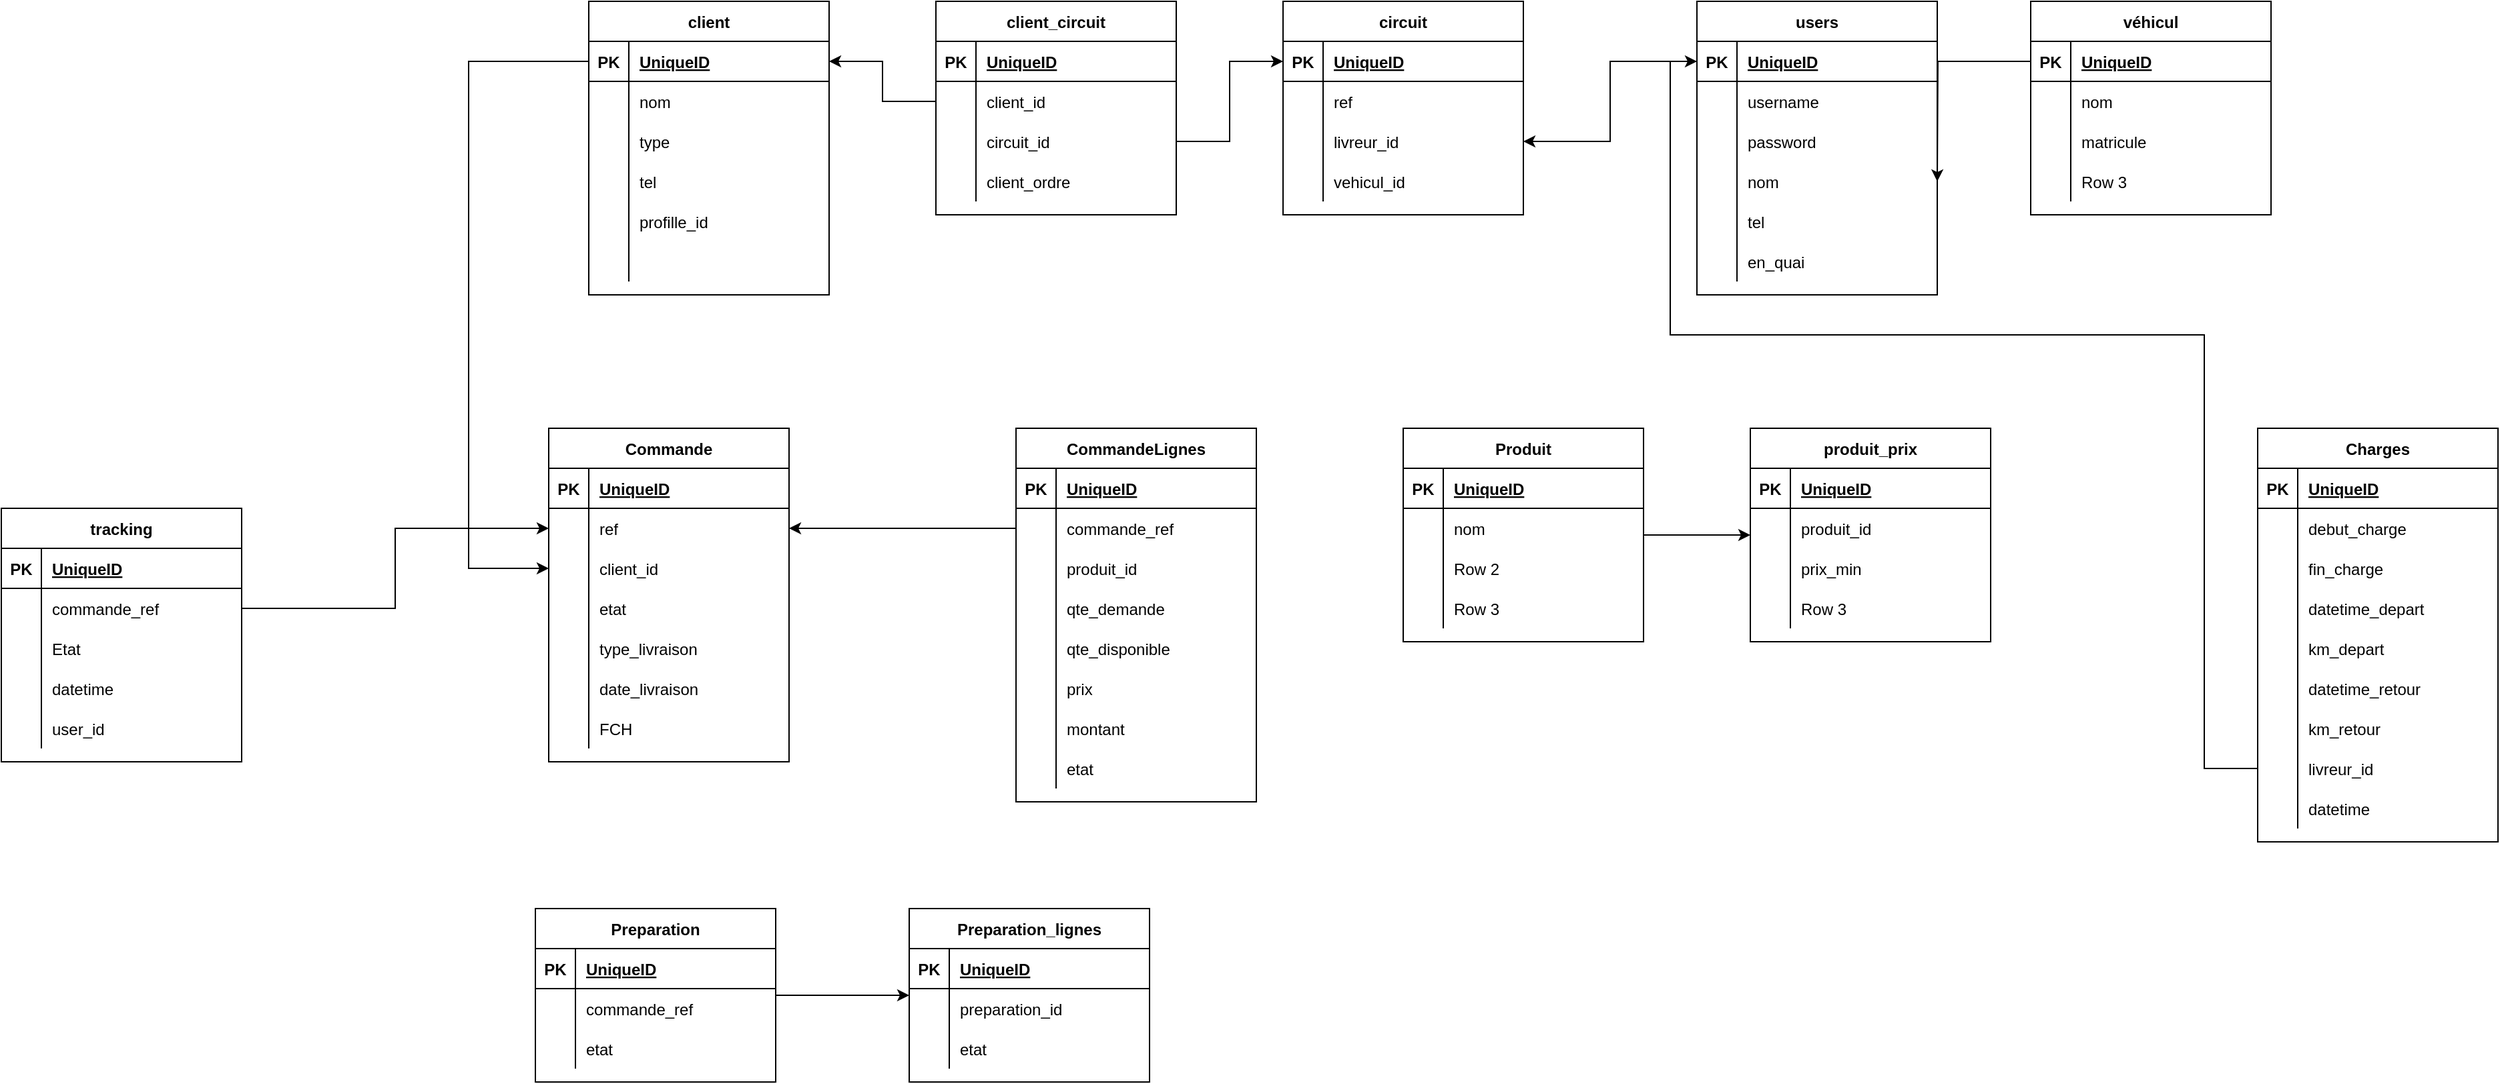 <mxfile version="16.5.1" type="github">
  <diagram id="L_ZG590Xn6gFPv0kIjzd" name="Page-1">
    <mxGraphModel dx="3231" dy="2906" grid="1" gridSize="10" guides="1" tooltips="1" connect="1" arrows="1" fold="1" page="1" pageScale="1" pageWidth="1200" pageHeight="1600" math="0" shadow="0">
      <root>
        <mxCell id="0" />
        <mxCell id="1" parent="0" />
        <mxCell id="hKTeKzHKsFLJc7IhSXZh-1" value="Commande" style="shape=table;startSize=30;container=1;collapsible=1;childLayout=tableLayout;fixedRows=1;rowLines=0;fontStyle=1;align=center;resizeLast=1;" vertex="1" parent="1">
          <mxGeometry x="90" y="280" width="180" height="250" as="geometry" />
        </mxCell>
        <mxCell id="hKTeKzHKsFLJc7IhSXZh-2" value="" style="shape=tableRow;horizontal=0;startSize=0;swimlaneHead=0;swimlaneBody=0;fillColor=none;collapsible=0;dropTarget=0;points=[[0,0.5],[1,0.5]];portConstraint=eastwest;top=0;left=0;right=0;bottom=1;" vertex="1" parent="hKTeKzHKsFLJc7IhSXZh-1">
          <mxGeometry y="30" width="180" height="30" as="geometry" />
        </mxCell>
        <mxCell id="hKTeKzHKsFLJc7IhSXZh-3" value="PK" style="shape=partialRectangle;connectable=0;fillColor=none;top=0;left=0;bottom=0;right=0;fontStyle=1;overflow=hidden;" vertex="1" parent="hKTeKzHKsFLJc7IhSXZh-2">
          <mxGeometry width="30" height="30" as="geometry">
            <mxRectangle width="30" height="30" as="alternateBounds" />
          </mxGeometry>
        </mxCell>
        <mxCell id="hKTeKzHKsFLJc7IhSXZh-4" value="UniqueID" style="shape=partialRectangle;connectable=0;fillColor=none;top=0;left=0;bottom=0;right=0;align=left;spacingLeft=6;fontStyle=5;overflow=hidden;" vertex="1" parent="hKTeKzHKsFLJc7IhSXZh-2">
          <mxGeometry x="30" width="150" height="30" as="geometry">
            <mxRectangle width="150" height="30" as="alternateBounds" />
          </mxGeometry>
        </mxCell>
        <mxCell id="hKTeKzHKsFLJc7IhSXZh-5" value="" style="shape=tableRow;horizontal=0;startSize=0;swimlaneHead=0;swimlaneBody=0;fillColor=none;collapsible=0;dropTarget=0;points=[[0,0.5],[1,0.5]];portConstraint=eastwest;top=0;left=0;right=0;bottom=0;" vertex="1" parent="hKTeKzHKsFLJc7IhSXZh-1">
          <mxGeometry y="60" width="180" height="30" as="geometry" />
        </mxCell>
        <mxCell id="hKTeKzHKsFLJc7IhSXZh-6" value="" style="shape=partialRectangle;connectable=0;fillColor=none;top=0;left=0;bottom=0;right=0;editable=1;overflow=hidden;" vertex="1" parent="hKTeKzHKsFLJc7IhSXZh-5">
          <mxGeometry width="30" height="30" as="geometry">
            <mxRectangle width="30" height="30" as="alternateBounds" />
          </mxGeometry>
        </mxCell>
        <mxCell id="hKTeKzHKsFLJc7IhSXZh-7" value="ref" style="shape=partialRectangle;connectable=0;fillColor=none;top=0;left=0;bottom=0;right=0;align=left;spacingLeft=6;overflow=hidden;" vertex="1" parent="hKTeKzHKsFLJc7IhSXZh-5">
          <mxGeometry x="30" width="150" height="30" as="geometry">
            <mxRectangle width="150" height="30" as="alternateBounds" />
          </mxGeometry>
        </mxCell>
        <mxCell id="hKTeKzHKsFLJc7IhSXZh-8" value="" style="shape=tableRow;horizontal=0;startSize=0;swimlaneHead=0;swimlaneBody=0;fillColor=none;collapsible=0;dropTarget=0;points=[[0,0.5],[1,0.5]];portConstraint=eastwest;top=0;left=0;right=0;bottom=0;" vertex="1" parent="hKTeKzHKsFLJc7IhSXZh-1">
          <mxGeometry y="90" width="180" height="30" as="geometry" />
        </mxCell>
        <mxCell id="hKTeKzHKsFLJc7IhSXZh-9" value="" style="shape=partialRectangle;connectable=0;fillColor=none;top=0;left=0;bottom=0;right=0;editable=1;overflow=hidden;" vertex="1" parent="hKTeKzHKsFLJc7IhSXZh-8">
          <mxGeometry width="30" height="30" as="geometry">
            <mxRectangle width="30" height="30" as="alternateBounds" />
          </mxGeometry>
        </mxCell>
        <mxCell id="hKTeKzHKsFLJc7IhSXZh-10" value="client_id" style="shape=partialRectangle;connectable=0;fillColor=none;top=0;left=0;bottom=0;right=0;align=left;spacingLeft=6;overflow=hidden;" vertex="1" parent="hKTeKzHKsFLJc7IhSXZh-8">
          <mxGeometry x="30" width="150" height="30" as="geometry">
            <mxRectangle width="150" height="30" as="alternateBounds" />
          </mxGeometry>
        </mxCell>
        <mxCell id="hKTeKzHKsFLJc7IhSXZh-11" value="" style="shape=tableRow;horizontal=0;startSize=0;swimlaneHead=0;swimlaneBody=0;fillColor=none;collapsible=0;dropTarget=0;points=[[0,0.5],[1,0.5]];portConstraint=eastwest;top=0;left=0;right=0;bottom=0;" vertex="1" parent="hKTeKzHKsFLJc7IhSXZh-1">
          <mxGeometry y="120" width="180" height="30" as="geometry" />
        </mxCell>
        <mxCell id="hKTeKzHKsFLJc7IhSXZh-12" value="" style="shape=partialRectangle;connectable=0;fillColor=none;top=0;left=0;bottom=0;right=0;editable=1;overflow=hidden;" vertex="1" parent="hKTeKzHKsFLJc7IhSXZh-11">
          <mxGeometry width="30" height="30" as="geometry">
            <mxRectangle width="30" height="30" as="alternateBounds" />
          </mxGeometry>
        </mxCell>
        <mxCell id="hKTeKzHKsFLJc7IhSXZh-13" value="etat" style="shape=partialRectangle;connectable=0;fillColor=none;top=0;left=0;bottom=0;right=0;align=left;spacingLeft=6;overflow=hidden;" vertex="1" parent="hKTeKzHKsFLJc7IhSXZh-11">
          <mxGeometry x="30" width="150" height="30" as="geometry">
            <mxRectangle width="150" height="30" as="alternateBounds" />
          </mxGeometry>
        </mxCell>
        <mxCell id="hKTeKzHKsFLJc7IhSXZh-65" style="shape=tableRow;horizontal=0;startSize=0;swimlaneHead=0;swimlaneBody=0;fillColor=none;collapsible=0;dropTarget=0;points=[[0,0.5],[1,0.5]];portConstraint=eastwest;top=0;left=0;right=0;bottom=0;" vertex="1" parent="hKTeKzHKsFLJc7IhSXZh-1">
          <mxGeometry y="150" width="180" height="30" as="geometry" />
        </mxCell>
        <mxCell id="hKTeKzHKsFLJc7IhSXZh-66" style="shape=partialRectangle;connectable=0;fillColor=none;top=0;left=0;bottom=0;right=0;editable=1;overflow=hidden;" vertex="1" parent="hKTeKzHKsFLJc7IhSXZh-65">
          <mxGeometry width="30" height="30" as="geometry">
            <mxRectangle width="30" height="30" as="alternateBounds" />
          </mxGeometry>
        </mxCell>
        <mxCell id="hKTeKzHKsFLJc7IhSXZh-67" value="type_livraison" style="shape=partialRectangle;connectable=0;fillColor=none;top=0;left=0;bottom=0;right=0;align=left;spacingLeft=6;overflow=hidden;" vertex="1" parent="hKTeKzHKsFLJc7IhSXZh-65">
          <mxGeometry x="30" width="150" height="30" as="geometry">
            <mxRectangle width="150" height="30" as="alternateBounds" />
          </mxGeometry>
        </mxCell>
        <mxCell id="hKTeKzHKsFLJc7IhSXZh-68" style="shape=tableRow;horizontal=0;startSize=0;swimlaneHead=0;swimlaneBody=0;fillColor=none;collapsible=0;dropTarget=0;points=[[0,0.5],[1,0.5]];portConstraint=eastwest;top=0;left=0;right=0;bottom=0;" vertex="1" parent="hKTeKzHKsFLJc7IhSXZh-1">
          <mxGeometry y="180" width="180" height="30" as="geometry" />
        </mxCell>
        <mxCell id="hKTeKzHKsFLJc7IhSXZh-69" style="shape=partialRectangle;connectable=0;fillColor=none;top=0;left=0;bottom=0;right=0;editable=1;overflow=hidden;" vertex="1" parent="hKTeKzHKsFLJc7IhSXZh-68">
          <mxGeometry width="30" height="30" as="geometry">
            <mxRectangle width="30" height="30" as="alternateBounds" />
          </mxGeometry>
        </mxCell>
        <mxCell id="hKTeKzHKsFLJc7IhSXZh-70" value="date_livraison" style="shape=partialRectangle;connectable=0;fillColor=none;top=0;left=0;bottom=0;right=0;align=left;spacingLeft=6;overflow=hidden;" vertex="1" parent="hKTeKzHKsFLJc7IhSXZh-68">
          <mxGeometry x="30" width="150" height="30" as="geometry">
            <mxRectangle width="150" height="30" as="alternateBounds" />
          </mxGeometry>
        </mxCell>
        <mxCell id="hKTeKzHKsFLJc7IhSXZh-71" style="shape=tableRow;horizontal=0;startSize=0;swimlaneHead=0;swimlaneBody=0;fillColor=none;collapsible=0;dropTarget=0;points=[[0,0.5],[1,0.5]];portConstraint=eastwest;top=0;left=0;right=0;bottom=0;" vertex="1" parent="hKTeKzHKsFLJc7IhSXZh-1">
          <mxGeometry y="210" width="180" height="30" as="geometry" />
        </mxCell>
        <mxCell id="hKTeKzHKsFLJc7IhSXZh-72" style="shape=partialRectangle;connectable=0;fillColor=none;top=0;left=0;bottom=0;right=0;editable=1;overflow=hidden;" vertex="1" parent="hKTeKzHKsFLJc7IhSXZh-71">
          <mxGeometry width="30" height="30" as="geometry">
            <mxRectangle width="30" height="30" as="alternateBounds" />
          </mxGeometry>
        </mxCell>
        <mxCell id="hKTeKzHKsFLJc7IhSXZh-73" value="FCH" style="shape=partialRectangle;connectable=0;fillColor=none;top=0;left=0;bottom=0;right=0;align=left;spacingLeft=6;overflow=hidden;" vertex="1" parent="hKTeKzHKsFLJc7IhSXZh-71">
          <mxGeometry x="30" width="150" height="30" as="geometry">
            <mxRectangle width="150" height="30" as="alternateBounds" />
          </mxGeometry>
        </mxCell>
        <mxCell id="hKTeKzHKsFLJc7IhSXZh-17" value="Charges" style="shape=table;startSize=30;container=1;collapsible=1;childLayout=tableLayout;fixedRows=1;rowLines=0;fontStyle=1;align=center;resizeLast=1;" vertex="1" parent="1">
          <mxGeometry x="1370" y="280" width="180" height="310" as="geometry" />
        </mxCell>
        <mxCell id="hKTeKzHKsFLJc7IhSXZh-18" value="" style="shape=tableRow;horizontal=0;startSize=0;swimlaneHead=0;swimlaneBody=0;fillColor=none;collapsible=0;dropTarget=0;points=[[0,0.5],[1,0.5]];portConstraint=eastwest;top=0;left=0;right=0;bottom=1;" vertex="1" parent="hKTeKzHKsFLJc7IhSXZh-17">
          <mxGeometry y="30" width="180" height="30" as="geometry" />
        </mxCell>
        <mxCell id="hKTeKzHKsFLJc7IhSXZh-19" value="PK" style="shape=partialRectangle;connectable=0;fillColor=none;top=0;left=0;bottom=0;right=0;fontStyle=1;overflow=hidden;" vertex="1" parent="hKTeKzHKsFLJc7IhSXZh-18">
          <mxGeometry width="30" height="30" as="geometry">
            <mxRectangle width="30" height="30" as="alternateBounds" />
          </mxGeometry>
        </mxCell>
        <mxCell id="hKTeKzHKsFLJc7IhSXZh-20" value="UniqueID" style="shape=partialRectangle;connectable=0;fillColor=none;top=0;left=0;bottom=0;right=0;align=left;spacingLeft=6;fontStyle=5;overflow=hidden;" vertex="1" parent="hKTeKzHKsFLJc7IhSXZh-18">
          <mxGeometry x="30" width="150" height="30" as="geometry">
            <mxRectangle width="150" height="30" as="alternateBounds" />
          </mxGeometry>
        </mxCell>
        <mxCell id="hKTeKzHKsFLJc7IhSXZh-21" value="" style="shape=tableRow;horizontal=0;startSize=0;swimlaneHead=0;swimlaneBody=0;fillColor=none;collapsible=0;dropTarget=0;points=[[0,0.5],[1,0.5]];portConstraint=eastwest;top=0;left=0;right=0;bottom=0;" vertex="1" parent="hKTeKzHKsFLJc7IhSXZh-17">
          <mxGeometry y="60" width="180" height="30" as="geometry" />
        </mxCell>
        <mxCell id="hKTeKzHKsFLJc7IhSXZh-22" value="" style="shape=partialRectangle;connectable=0;fillColor=none;top=0;left=0;bottom=0;right=0;editable=1;overflow=hidden;" vertex="1" parent="hKTeKzHKsFLJc7IhSXZh-21">
          <mxGeometry width="30" height="30" as="geometry">
            <mxRectangle width="30" height="30" as="alternateBounds" />
          </mxGeometry>
        </mxCell>
        <mxCell id="hKTeKzHKsFLJc7IhSXZh-23" value="debut_charge" style="shape=partialRectangle;connectable=0;fillColor=none;top=0;left=0;bottom=0;right=0;align=left;spacingLeft=6;overflow=hidden;" vertex="1" parent="hKTeKzHKsFLJc7IhSXZh-21">
          <mxGeometry x="30" width="150" height="30" as="geometry">
            <mxRectangle width="150" height="30" as="alternateBounds" />
          </mxGeometry>
        </mxCell>
        <mxCell id="hKTeKzHKsFLJc7IhSXZh-196" style="shape=tableRow;horizontal=0;startSize=0;swimlaneHead=0;swimlaneBody=0;fillColor=none;collapsible=0;dropTarget=0;points=[[0,0.5],[1,0.5]];portConstraint=eastwest;top=0;left=0;right=0;bottom=0;" vertex="1" parent="hKTeKzHKsFLJc7IhSXZh-17">
          <mxGeometry y="90" width="180" height="30" as="geometry" />
        </mxCell>
        <mxCell id="hKTeKzHKsFLJc7IhSXZh-197" style="shape=partialRectangle;connectable=0;fillColor=none;top=0;left=0;bottom=0;right=0;editable=1;overflow=hidden;" vertex="1" parent="hKTeKzHKsFLJc7IhSXZh-196">
          <mxGeometry width="30" height="30" as="geometry">
            <mxRectangle width="30" height="30" as="alternateBounds" />
          </mxGeometry>
        </mxCell>
        <mxCell id="hKTeKzHKsFLJc7IhSXZh-198" value="fin_charge" style="shape=partialRectangle;connectable=0;fillColor=none;top=0;left=0;bottom=0;right=0;align=left;spacingLeft=6;overflow=hidden;" vertex="1" parent="hKTeKzHKsFLJc7IhSXZh-196">
          <mxGeometry x="30" width="150" height="30" as="geometry">
            <mxRectangle width="150" height="30" as="alternateBounds" />
          </mxGeometry>
        </mxCell>
        <mxCell id="hKTeKzHKsFLJc7IhSXZh-208" style="shape=tableRow;horizontal=0;startSize=0;swimlaneHead=0;swimlaneBody=0;fillColor=none;collapsible=0;dropTarget=0;points=[[0,0.5],[1,0.5]];portConstraint=eastwest;top=0;left=0;right=0;bottom=0;" vertex="1" parent="hKTeKzHKsFLJc7IhSXZh-17">
          <mxGeometry y="120" width="180" height="30" as="geometry" />
        </mxCell>
        <mxCell id="hKTeKzHKsFLJc7IhSXZh-209" style="shape=partialRectangle;connectable=0;fillColor=none;top=0;left=0;bottom=0;right=0;editable=1;overflow=hidden;" vertex="1" parent="hKTeKzHKsFLJc7IhSXZh-208">
          <mxGeometry width="30" height="30" as="geometry">
            <mxRectangle width="30" height="30" as="alternateBounds" />
          </mxGeometry>
        </mxCell>
        <mxCell id="hKTeKzHKsFLJc7IhSXZh-210" value="datetime_depart" style="shape=partialRectangle;connectable=0;fillColor=none;top=0;left=0;bottom=0;right=0;align=left;spacingLeft=6;overflow=hidden;" vertex="1" parent="hKTeKzHKsFLJc7IhSXZh-208">
          <mxGeometry x="30" width="150" height="30" as="geometry">
            <mxRectangle width="150" height="30" as="alternateBounds" />
          </mxGeometry>
        </mxCell>
        <mxCell id="hKTeKzHKsFLJc7IhSXZh-205" style="shape=tableRow;horizontal=0;startSize=0;swimlaneHead=0;swimlaneBody=0;fillColor=none;collapsible=0;dropTarget=0;points=[[0,0.5],[1,0.5]];portConstraint=eastwest;top=0;left=0;right=0;bottom=0;" vertex="1" parent="hKTeKzHKsFLJc7IhSXZh-17">
          <mxGeometry y="150" width="180" height="30" as="geometry" />
        </mxCell>
        <mxCell id="hKTeKzHKsFLJc7IhSXZh-206" style="shape=partialRectangle;connectable=0;fillColor=none;top=0;left=0;bottom=0;right=0;editable=1;overflow=hidden;" vertex="1" parent="hKTeKzHKsFLJc7IhSXZh-205">
          <mxGeometry width="30" height="30" as="geometry">
            <mxRectangle width="30" height="30" as="alternateBounds" />
          </mxGeometry>
        </mxCell>
        <mxCell id="hKTeKzHKsFLJc7IhSXZh-207" value="km_depart" style="shape=partialRectangle;connectable=0;fillColor=none;top=0;left=0;bottom=0;right=0;align=left;spacingLeft=6;overflow=hidden;" vertex="1" parent="hKTeKzHKsFLJc7IhSXZh-205">
          <mxGeometry x="30" width="150" height="30" as="geometry">
            <mxRectangle width="150" height="30" as="alternateBounds" />
          </mxGeometry>
        </mxCell>
        <mxCell id="hKTeKzHKsFLJc7IhSXZh-202" style="shape=tableRow;horizontal=0;startSize=0;swimlaneHead=0;swimlaneBody=0;fillColor=none;collapsible=0;dropTarget=0;points=[[0,0.5],[1,0.5]];portConstraint=eastwest;top=0;left=0;right=0;bottom=0;" vertex="1" parent="hKTeKzHKsFLJc7IhSXZh-17">
          <mxGeometry y="180" width="180" height="30" as="geometry" />
        </mxCell>
        <mxCell id="hKTeKzHKsFLJc7IhSXZh-203" style="shape=partialRectangle;connectable=0;fillColor=none;top=0;left=0;bottom=0;right=0;editable=1;overflow=hidden;" vertex="1" parent="hKTeKzHKsFLJc7IhSXZh-202">
          <mxGeometry width="30" height="30" as="geometry">
            <mxRectangle width="30" height="30" as="alternateBounds" />
          </mxGeometry>
        </mxCell>
        <mxCell id="hKTeKzHKsFLJc7IhSXZh-204" value="datetime_retour" style="shape=partialRectangle;connectable=0;fillColor=none;top=0;left=0;bottom=0;right=0;align=left;spacingLeft=6;overflow=hidden;" vertex="1" parent="hKTeKzHKsFLJc7IhSXZh-202">
          <mxGeometry x="30" width="150" height="30" as="geometry">
            <mxRectangle width="150" height="30" as="alternateBounds" />
          </mxGeometry>
        </mxCell>
        <mxCell id="hKTeKzHKsFLJc7IhSXZh-199" style="shape=tableRow;horizontal=0;startSize=0;swimlaneHead=0;swimlaneBody=0;fillColor=none;collapsible=0;dropTarget=0;points=[[0,0.5],[1,0.5]];portConstraint=eastwest;top=0;left=0;right=0;bottom=0;" vertex="1" parent="hKTeKzHKsFLJc7IhSXZh-17">
          <mxGeometry y="210" width="180" height="30" as="geometry" />
        </mxCell>
        <mxCell id="hKTeKzHKsFLJc7IhSXZh-200" style="shape=partialRectangle;connectable=0;fillColor=none;top=0;left=0;bottom=0;right=0;editable=1;overflow=hidden;" vertex="1" parent="hKTeKzHKsFLJc7IhSXZh-199">
          <mxGeometry width="30" height="30" as="geometry">
            <mxRectangle width="30" height="30" as="alternateBounds" />
          </mxGeometry>
        </mxCell>
        <mxCell id="hKTeKzHKsFLJc7IhSXZh-201" value="km_retour" style="shape=partialRectangle;connectable=0;fillColor=none;top=0;left=0;bottom=0;right=0;align=left;spacingLeft=6;overflow=hidden;" vertex="1" parent="hKTeKzHKsFLJc7IhSXZh-199">
          <mxGeometry x="30" width="150" height="30" as="geometry">
            <mxRectangle width="150" height="30" as="alternateBounds" />
          </mxGeometry>
        </mxCell>
        <mxCell id="hKTeKzHKsFLJc7IhSXZh-24" value="" style="shape=tableRow;horizontal=0;startSize=0;swimlaneHead=0;swimlaneBody=0;fillColor=none;collapsible=0;dropTarget=0;points=[[0,0.5],[1,0.5]];portConstraint=eastwest;top=0;left=0;right=0;bottom=0;" vertex="1" parent="hKTeKzHKsFLJc7IhSXZh-17">
          <mxGeometry y="240" width="180" height="30" as="geometry" />
        </mxCell>
        <mxCell id="hKTeKzHKsFLJc7IhSXZh-25" value="" style="shape=partialRectangle;connectable=0;fillColor=none;top=0;left=0;bottom=0;right=0;editable=1;overflow=hidden;" vertex="1" parent="hKTeKzHKsFLJc7IhSXZh-24">
          <mxGeometry width="30" height="30" as="geometry">
            <mxRectangle width="30" height="30" as="alternateBounds" />
          </mxGeometry>
        </mxCell>
        <mxCell id="hKTeKzHKsFLJc7IhSXZh-26" value="livreur_id" style="shape=partialRectangle;connectable=0;fillColor=none;top=0;left=0;bottom=0;right=0;align=left;spacingLeft=6;overflow=hidden;" vertex="1" parent="hKTeKzHKsFLJc7IhSXZh-24">
          <mxGeometry x="30" width="150" height="30" as="geometry">
            <mxRectangle width="150" height="30" as="alternateBounds" />
          </mxGeometry>
        </mxCell>
        <mxCell id="hKTeKzHKsFLJc7IhSXZh-27" value="" style="shape=tableRow;horizontal=0;startSize=0;swimlaneHead=0;swimlaneBody=0;fillColor=none;collapsible=0;dropTarget=0;points=[[0,0.5],[1,0.5]];portConstraint=eastwest;top=0;left=0;right=0;bottom=0;" vertex="1" parent="hKTeKzHKsFLJc7IhSXZh-17">
          <mxGeometry y="270" width="180" height="30" as="geometry" />
        </mxCell>
        <mxCell id="hKTeKzHKsFLJc7IhSXZh-28" value="" style="shape=partialRectangle;connectable=0;fillColor=none;top=0;left=0;bottom=0;right=0;editable=1;overflow=hidden;" vertex="1" parent="hKTeKzHKsFLJc7IhSXZh-27">
          <mxGeometry width="30" height="30" as="geometry">
            <mxRectangle width="30" height="30" as="alternateBounds" />
          </mxGeometry>
        </mxCell>
        <mxCell id="hKTeKzHKsFLJc7IhSXZh-29" value="datetime" style="shape=partialRectangle;connectable=0;fillColor=none;top=0;left=0;bottom=0;right=0;align=left;spacingLeft=6;overflow=hidden;" vertex="1" parent="hKTeKzHKsFLJc7IhSXZh-27">
          <mxGeometry x="30" width="150" height="30" as="geometry">
            <mxRectangle width="150" height="30" as="alternateBounds" />
          </mxGeometry>
        </mxCell>
        <mxCell id="hKTeKzHKsFLJc7IhSXZh-30" value="tracking" style="shape=table;startSize=30;container=1;collapsible=1;childLayout=tableLayout;fixedRows=1;rowLines=0;fontStyle=1;align=center;resizeLast=1;" vertex="1" parent="1">
          <mxGeometry x="-320" y="340" width="180" height="190" as="geometry" />
        </mxCell>
        <mxCell id="hKTeKzHKsFLJc7IhSXZh-31" value="" style="shape=tableRow;horizontal=0;startSize=0;swimlaneHead=0;swimlaneBody=0;fillColor=none;collapsible=0;dropTarget=0;points=[[0,0.5],[1,0.5]];portConstraint=eastwest;top=0;left=0;right=0;bottom=1;" vertex="1" parent="hKTeKzHKsFLJc7IhSXZh-30">
          <mxGeometry y="30" width="180" height="30" as="geometry" />
        </mxCell>
        <mxCell id="hKTeKzHKsFLJc7IhSXZh-32" value="PK" style="shape=partialRectangle;connectable=0;fillColor=none;top=0;left=0;bottom=0;right=0;fontStyle=1;overflow=hidden;" vertex="1" parent="hKTeKzHKsFLJc7IhSXZh-31">
          <mxGeometry width="30" height="30" as="geometry">
            <mxRectangle width="30" height="30" as="alternateBounds" />
          </mxGeometry>
        </mxCell>
        <mxCell id="hKTeKzHKsFLJc7IhSXZh-33" value="UniqueID" style="shape=partialRectangle;connectable=0;fillColor=none;top=0;left=0;bottom=0;right=0;align=left;spacingLeft=6;fontStyle=5;overflow=hidden;" vertex="1" parent="hKTeKzHKsFLJc7IhSXZh-31">
          <mxGeometry x="30" width="150" height="30" as="geometry">
            <mxRectangle width="150" height="30" as="alternateBounds" />
          </mxGeometry>
        </mxCell>
        <mxCell id="hKTeKzHKsFLJc7IhSXZh-34" value="" style="shape=tableRow;horizontal=0;startSize=0;swimlaneHead=0;swimlaneBody=0;fillColor=none;collapsible=0;dropTarget=0;points=[[0,0.5],[1,0.5]];portConstraint=eastwest;top=0;left=0;right=0;bottom=0;" vertex="1" parent="hKTeKzHKsFLJc7IhSXZh-30">
          <mxGeometry y="60" width="180" height="30" as="geometry" />
        </mxCell>
        <mxCell id="hKTeKzHKsFLJc7IhSXZh-35" value="" style="shape=partialRectangle;connectable=0;fillColor=none;top=0;left=0;bottom=0;right=0;editable=1;overflow=hidden;" vertex="1" parent="hKTeKzHKsFLJc7IhSXZh-34">
          <mxGeometry width="30" height="30" as="geometry">
            <mxRectangle width="30" height="30" as="alternateBounds" />
          </mxGeometry>
        </mxCell>
        <mxCell id="hKTeKzHKsFLJc7IhSXZh-36" value="commande_ref" style="shape=partialRectangle;connectable=0;fillColor=none;top=0;left=0;bottom=0;right=0;align=left;spacingLeft=6;overflow=hidden;" vertex="1" parent="hKTeKzHKsFLJc7IhSXZh-34">
          <mxGeometry x="30" width="150" height="30" as="geometry">
            <mxRectangle width="150" height="30" as="alternateBounds" />
          </mxGeometry>
        </mxCell>
        <mxCell id="hKTeKzHKsFLJc7IhSXZh-37" value="" style="shape=tableRow;horizontal=0;startSize=0;swimlaneHead=0;swimlaneBody=0;fillColor=none;collapsible=0;dropTarget=0;points=[[0,0.5],[1,0.5]];portConstraint=eastwest;top=0;left=0;right=0;bottom=0;" vertex="1" parent="hKTeKzHKsFLJc7IhSXZh-30">
          <mxGeometry y="90" width="180" height="30" as="geometry" />
        </mxCell>
        <mxCell id="hKTeKzHKsFLJc7IhSXZh-38" value="" style="shape=partialRectangle;connectable=0;fillColor=none;top=0;left=0;bottom=0;right=0;editable=1;overflow=hidden;" vertex="1" parent="hKTeKzHKsFLJc7IhSXZh-37">
          <mxGeometry width="30" height="30" as="geometry">
            <mxRectangle width="30" height="30" as="alternateBounds" />
          </mxGeometry>
        </mxCell>
        <mxCell id="hKTeKzHKsFLJc7IhSXZh-39" value="Etat" style="shape=partialRectangle;connectable=0;fillColor=none;top=0;left=0;bottom=0;right=0;align=left;spacingLeft=6;overflow=hidden;" vertex="1" parent="hKTeKzHKsFLJc7IhSXZh-37">
          <mxGeometry x="30" width="150" height="30" as="geometry">
            <mxRectangle width="150" height="30" as="alternateBounds" />
          </mxGeometry>
        </mxCell>
        <mxCell id="hKTeKzHKsFLJc7IhSXZh-40" value="" style="shape=tableRow;horizontal=0;startSize=0;swimlaneHead=0;swimlaneBody=0;fillColor=none;collapsible=0;dropTarget=0;points=[[0,0.5],[1,0.5]];portConstraint=eastwest;top=0;left=0;right=0;bottom=0;" vertex="1" parent="hKTeKzHKsFLJc7IhSXZh-30">
          <mxGeometry y="120" width="180" height="30" as="geometry" />
        </mxCell>
        <mxCell id="hKTeKzHKsFLJc7IhSXZh-41" value="" style="shape=partialRectangle;connectable=0;fillColor=none;top=0;left=0;bottom=0;right=0;editable=1;overflow=hidden;" vertex="1" parent="hKTeKzHKsFLJc7IhSXZh-40">
          <mxGeometry width="30" height="30" as="geometry">
            <mxRectangle width="30" height="30" as="alternateBounds" />
          </mxGeometry>
        </mxCell>
        <mxCell id="hKTeKzHKsFLJc7IhSXZh-42" value="datetime" style="shape=partialRectangle;connectable=0;fillColor=none;top=0;left=0;bottom=0;right=0;align=left;spacingLeft=6;overflow=hidden;" vertex="1" parent="hKTeKzHKsFLJc7IhSXZh-40">
          <mxGeometry x="30" width="150" height="30" as="geometry">
            <mxRectangle width="150" height="30" as="alternateBounds" />
          </mxGeometry>
        </mxCell>
        <mxCell id="hKTeKzHKsFLJc7IhSXZh-192" style="shape=tableRow;horizontal=0;startSize=0;swimlaneHead=0;swimlaneBody=0;fillColor=none;collapsible=0;dropTarget=0;points=[[0,0.5],[1,0.5]];portConstraint=eastwest;top=0;left=0;right=0;bottom=0;" vertex="1" parent="hKTeKzHKsFLJc7IhSXZh-30">
          <mxGeometry y="150" width="180" height="30" as="geometry" />
        </mxCell>
        <mxCell id="hKTeKzHKsFLJc7IhSXZh-193" style="shape=partialRectangle;connectable=0;fillColor=none;top=0;left=0;bottom=0;right=0;editable=1;overflow=hidden;" vertex="1" parent="hKTeKzHKsFLJc7IhSXZh-192">
          <mxGeometry width="30" height="30" as="geometry">
            <mxRectangle width="30" height="30" as="alternateBounds" />
          </mxGeometry>
        </mxCell>
        <mxCell id="hKTeKzHKsFLJc7IhSXZh-194" value="user_id" style="shape=partialRectangle;connectable=0;fillColor=none;top=0;left=0;bottom=0;right=0;align=left;spacingLeft=6;overflow=hidden;" vertex="1" parent="hKTeKzHKsFLJc7IhSXZh-192">
          <mxGeometry x="30" width="150" height="30" as="geometry">
            <mxRectangle width="150" height="30" as="alternateBounds" />
          </mxGeometry>
        </mxCell>
        <mxCell id="hKTeKzHKsFLJc7IhSXZh-43" value="CommandeLignes" style="shape=table;startSize=30;container=1;collapsible=1;childLayout=tableLayout;fixedRows=1;rowLines=0;fontStyle=1;align=center;resizeLast=1;" vertex="1" parent="1">
          <mxGeometry x="440" y="280" width="180" height="280" as="geometry" />
        </mxCell>
        <mxCell id="hKTeKzHKsFLJc7IhSXZh-44" value="" style="shape=tableRow;horizontal=0;startSize=0;swimlaneHead=0;swimlaneBody=0;fillColor=none;collapsible=0;dropTarget=0;points=[[0,0.5],[1,0.5]];portConstraint=eastwest;top=0;left=0;right=0;bottom=1;" vertex="1" parent="hKTeKzHKsFLJc7IhSXZh-43">
          <mxGeometry y="30" width="180" height="30" as="geometry" />
        </mxCell>
        <mxCell id="hKTeKzHKsFLJc7IhSXZh-45" value="PK" style="shape=partialRectangle;connectable=0;fillColor=none;top=0;left=0;bottom=0;right=0;fontStyle=1;overflow=hidden;" vertex="1" parent="hKTeKzHKsFLJc7IhSXZh-44">
          <mxGeometry width="30" height="30" as="geometry">
            <mxRectangle width="30" height="30" as="alternateBounds" />
          </mxGeometry>
        </mxCell>
        <mxCell id="hKTeKzHKsFLJc7IhSXZh-46" value="UniqueID" style="shape=partialRectangle;connectable=0;fillColor=none;top=0;left=0;bottom=0;right=0;align=left;spacingLeft=6;fontStyle=5;overflow=hidden;" vertex="1" parent="hKTeKzHKsFLJc7IhSXZh-44">
          <mxGeometry x="30" width="150" height="30" as="geometry">
            <mxRectangle width="150" height="30" as="alternateBounds" />
          </mxGeometry>
        </mxCell>
        <mxCell id="hKTeKzHKsFLJc7IhSXZh-47" value="" style="shape=tableRow;horizontal=0;startSize=0;swimlaneHead=0;swimlaneBody=0;fillColor=none;collapsible=0;dropTarget=0;points=[[0,0.5],[1,0.5]];portConstraint=eastwest;top=0;left=0;right=0;bottom=0;" vertex="1" parent="hKTeKzHKsFLJc7IhSXZh-43">
          <mxGeometry y="60" width="180" height="30" as="geometry" />
        </mxCell>
        <mxCell id="hKTeKzHKsFLJc7IhSXZh-48" value="" style="shape=partialRectangle;connectable=0;fillColor=none;top=0;left=0;bottom=0;right=0;editable=1;overflow=hidden;" vertex="1" parent="hKTeKzHKsFLJc7IhSXZh-47">
          <mxGeometry width="30" height="30" as="geometry">
            <mxRectangle width="30" height="30" as="alternateBounds" />
          </mxGeometry>
        </mxCell>
        <mxCell id="hKTeKzHKsFLJc7IhSXZh-49" value="commande_ref" style="shape=partialRectangle;connectable=0;fillColor=none;top=0;left=0;bottom=0;right=0;align=left;spacingLeft=6;overflow=hidden;" vertex="1" parent="hKTeKzHKsFLJc7IhSXZh-47">
          <mxGeometry x="30" width="150" height="30" as="geometry">
            <mxRectangle width="150" height="30" as="alternateBounds" />
          </mxGeometry>
        </mxCell>
        <mxCell id="hKTeKzHKsFLJc7IhSXZh-50" value="" style="shape=tableRow;horizontal=0;startSize=0;swimlaneHead=0;swimlaneBody=0;fillColor=none;collapsible=0;dropTarget=0;points=[[0,0.5],[1,0.5]];portConstraint=eastwest;top=0;left=0;right=0;bottom=0;" vertex="1" parent="hKTeKzHKsFLJc7IhSXZh-43">
          <mxGeometry y="90" width="180" height="30" as="geometry" />
        </mxCell>
        <mxCell id="hKTeKzHKsFLJc7IhSXZh-51" value="" style="shape=partialRectangle;connectable=0;fillColor=none;top=0;left=0;bottom=0;right=0;editable=1;overflow=hidden;" vertex="1" parent="hKTeKzHKsFLJc7IhSXZh-50">
          <mxGeometry width="30" height="30" as="geometry">
            <mxRectangle width="30" height="30" as="alternateBounds" />
          </mxGeometry>
        </mxCell>
        <mxCell id="hKTeKzHKsFLJc7IhSXZh-52" value="produit_id" style="shape=partialRectangle;connectable=0;fillColor=none;top=0;left=0;bottom=0;right=0;align=left;spacingLeft=6;overflow=hidden;" vertex="1" parent="hKTeKzHKsFLJc7IhSXZh-50">
          <mxGeometry x="30" width="150" height="30" as="geometry">
            <mxRectangle width="150" height="30" as="alternateBounds" />
          </mxGeometry>
        </mxCell>
        <mxCell id="hKTeKzHKsFLJc7IhSXZh-53" value="" style="shape=tableRow;horizontal=0;startSize=0;swimlaneHead=0;swimlaneBody=0;fillColor=none;collapsible=0;dropTarget=0;points=[[0,0.5],[1,0.5]];portConstraint=eastwest;top=0;left=0;right=0;bottom=0;" vertex="1" parent="hKTeKzHKsFLJc7IhSXZh-43">
          <mxGeometry y="120" width="180" height="30" as="geometry" />
        </mxCell>
        <mxCell id="hKTeKzHKsFLJc7IhSXZh-54" value="" style="shape=partialRectangle;connectable=0;fillColor=none;top=0;left=0;bottom=0;right=0;editable=1;overflow=hidden;" vertex="1" parent="hKTeKzHKsFLJc7IhSXZh-53">
          <mxGeometry width="30" height="30" as="geometry">
            <mxRectangle width="30" height="30" as="alternateBounds" />
          </mxGeometry>
        </mxCell>
        <mxCell id="hKTeKzHKsFLJc7IhSXZh-55" value="qte_demande" style="shape=partialRectangle;connectable=0;fillColor=none;top=0;left=0;bottom=0;right=0;align=left;spacingLeft=6;overflow=hidden;" vertex="1" parent="hKTeKzHKsFLJc7IhSXZh-53">
          <mxGeometry x="30" width="150" height="30" as="geometry">
            <mxRectangle width="150" height="30" as="alternateBounds" />
          </mxGeometry>
        </mxCell>
        <mxCell id="hKTeKzHKsFLJc7IhSXZh-232" style="shape=tableRow;horizontal=0;startSize=0;swimlaneHead=0;swimlaneBody=0;fillColor=none;collapsible=0;dropTarget=0;points=[[0,0.5],[1,0.5]];portConstraint=eastwest;top=0;left=0;right=0;bottom=0;" vertex="1" parent="hKTeKzHKsFLJc7IhSXZh-43">
          <mxGeometry y="150" width="180" height="30" as="geometry" />
        </mxCell>
        <mxCell id="hKTeKzHKsFLJc7IhSXZh-233" style="shape=partialRectangle;connectable=0;fillColor=none;top=0;left=0;bottom=0;right=0;editable=1;overflow=hidden;" vertex="1" parent="hKTeKzHKsFLJc7IhSXZh-232">
          <mxGeometry width="30" height="30" as="geometry">
            <mxRectangle width="30" height="30" as="alternateBounds" />
          </mxGeometry>
        </mxCell>
        <mxCell id="hKTeKzHKsFLJc7IhSXZh-234" value="qte_disponible" style="shape=partialRectangle;connectable=0;fillColor=none;top=0;left=0;bottom=0;right=0;align=left;spacingLeft=6;overflow=hidden;" vertex="1" parent="hKTeKzHKsFLJc7IhSXZh-232">
          <mxGeometry x="30" width="150" height="30" as="geometry">
            <mxRectangle width="150" height="30" as="alternateBounds" />
          </mxGeometry>
        </mxCell>
        <mxCell id="hKTeKzHKsFLJc7IhSXZh-56" style="shape=tableRow;horizontal=0;startSize=0;swimlaneHead=0;swimlaneBody=0;fillColor=none;collapsible=0;dropTarget=0;points=[[0,0.5],[1,0.5]];portConstraint=eastwest;top=0;left=0;right=0;bottom=0;" vertex="1" parent="hKTeKzHKsFLJc7IhSXZh-43">
          <mxGeometry y="180" width="180" height="30" as="geometry" />
        </mxCell>
        <mxCell id="hKTeKzHKsFLJc7IhSXZh-57" style="shape=partialRectangle;connectable=0;fillColor=none;top=0;left=0;bottom=0;right=0;editable=1;overflow=hidden;" vertex="1" parent="hKTeKzHKsFLJc7IhSXZh-56">
          <mxGeometry width="30" height="30" as="geometry">
            <mxRectangle width="30" height="30" as="alternateBounds" />
          </mxGeometry>
        </mxCell>
        <mxCell id="hKTeKzHKsFLJc7IhSXZh-58" value="prix" style="shape=partialRectangle;connectable=0;fillColor=none;top=0;left=0;bottom=0;right=0;align=left;spacingLeft=6;overflow=hidden;" vertex="1" parent="hKTeKzHKsFLJc7IhSXZh-56">
          <mxGeometry x="30" width="150" height="30" as="geometry">
            <mxRectangle width="150" height="30" as="alternateBounds" />
          </mxGeometry>
        </mxCell>
        <mxCell id="hKTeKzHKsFLJc7IhSXZh-59" style="shape=tableRow;horizontal=0;startSize=0;swimlaneHead=0;swimlaneBody=0;fillColor=none;collapsible=0;dropTarget=0;points=[[0,0.5],[1,0.5]];portConstraint=eastwest;top=0;left=0;right=0;bottom=0;" vertex="1" parent="hKTeKzHKsFLJc7IhSXZh-43">
          <mxGeometry y="210" width="180" height="30" as="geometry" />
        </mxCell>
        <mxCell id="hKTeKzHKsFLJc7IhSXZh-60" style="shape=partialRectangle;connectable=0;fillColor=none;top=0;left=0;bottom=0;right=0;editable=1;overflow=hidden;" vertex="1" parent="hKTeKzHKsFLJc7IhSXZh-59">
          <mxGeometry width="30" height="30" as="geometry">
            <mxRectangle width="30" height="30" as="alternateBounds" />
          </mxGeometry>
        </mxCell>
        <mxCell id="hKTeKzHKsFLJc7IhSXZh-61" value="montant" style="shape=partialRectangle;connectable=0;fillColor=none;top=0;left=0;bottom=0;right=0;align=left;spacingLeft=6;overflow=hidden;" vertex="1" parent="hKTeKzHKsFLJc7IhSXZh-59">
          <mxGeometry x="30" width="150" height="30" as="geometry">
            <mxRectangle width="150" height="30" as="alternateBounds" />
          </mxGeometry>
        </mxCell>
        <mxCell id="hKTeKzHKsFLJc7IhSXZh-62" style="shape=tableRow;horizontal=0;startSize=0;swimlaneHead=0;swimlaneBody=0;fillColor=none;collapsible=0;dropTarget=0;points=[[0,0.5],[1,0.5]];portConstraint=eastwest;top=0;left=0;right=0;bottom=0;" vertex="1" parent="hKTeKzHKsFLJc7IhSXZh-43">
          <mxGeometry y="240" width="180" height="30" as="geometry" />
        </mxCell>
        <mxCell id="hKTeKzHKsFLJc7IhSXZh-63" style="shape=partialRectangle;connectable=0;fillColor=none;top=0;left=0;bottom=0;right=0;editable=1;overflow=hidden;" vertex="1" parent="hKTeKzHKsFLJc7IhSXZh-62">
          <mxGeometry width="30" height="30" as="geometry">
            <mxRectangle width="30" height="30" as="alternateBounds" />
          </mxGeometry>
        </mxCell>
        <mxCell id="hKTeKzHKsFLJc7IhSXZh-64" value="etat" style="shape=partialRectangle;connectable=0;fillColor=none;top=0;left=0;bottom=0;right=0;align=left;spacingLeft=6;overflow=hidden;" vertex="1" parent="hKTeKzHKsFLJc7IhSXZh-62">
          <mxGeometry x="30" width="150" height="30" as="geometry">
            <mxRectangle width="150" height="30" as="alternateBounds" />
          </mxGeometry>
        </mxCell>
        <mxCell id="hKTeKzHKsFLJc7IhSXZh-74" value="client" style="shape=table;startSize=30;container=1;collapsible=1;childLayout=tableLayout;fixedRows=1;rowLines=0;fontStyle=1;align=center;resizeLast=1;" vertex="1" parent="1">
          <mxGeometry x="120" y="-40" width="180" height="220" as="geometry" />
        </mxCell>
        <mxCell id="hKTeKzHKsFLJc7IhSXZh-75" value="" style="shape=tableRow;horizontal=0;startSize=0;swimlaneHead=0;swimlaneBody=0;fillColor=none;collapsible=0;dropTarget=0;points=[[0,0.5],[1,0.5]];portConstraint=eastwest;top=0;left=0;right=0;bottom=1;" vertex="1" parent="hKTeKzHKsFLJc7IhSXZh-74">
          <mxGeometry y="30" width="180" height="30" as="geometry" />
        </mxCell>
        <mxCell id="hKTeKzHKsFLJc7IhSXZh-76" value="PK" style="shape=partialRectangle;connectable=0;fillColor=none;top=0;left=0;bottom=0;right=0;fontStyle=1;overflow=hidden;" vertex="1" parent="hKTeKzHKsFLJc7IhSXZh-75">
          <mxGeometry width="30" height="30" as="geometry">
            <mxRectangle width="30" height="30" as="alternateBounds" />
          </mxGeometry>
        </mxCell>
        <mxCell id="hKTeKzHKsFLJc7IhSXZh-77" value="UniqueID" style="shape=partialRectangle;connectable=0;fillColor=none;top=0;left=0;bottom=0;right=0;align=left;spacingLeft=6;fontStyle=5;overflow=hidden;" vertex="1" parent="hKTeKzHKsFLJc7IhSXZh-75">
          <mxGeometry x="30" width="150" height="30" as="geometry">
            <mxRectangle width="150" height="30" as="alternateBounds" />
          </mxGeometry>
        </mxCell>
        <mxCell id="hKTeKzHKsFLJc7IhSXZh-78" value="" style="shape=tableRow;horizontal=0;startSize=0;swimlaneHead=0;swimlaneBody=0;fillColor=none;collapsible=0;dropTarget=0;points=[[0,0.5],[1,0.5]];portConstraint=eastwest;top=0;left=0;right=0;bottom=0;" vertex="1" parent="hKTeKzHKsFLJc7IhSXZh-74">
          <mxGeometry y="60" width="180" height="30" as="geometry" />
        </mxCell>
        <mxCell id="hKTeKzHKsFLJc7IhSXZh-79" value="" style="shape=partialRectangle;connectable=0;fillColor=none;top=0;left=0;bottom=0;right=0;editable=1;overflow=hidden;" vertex="1" parent="hKTeKzHKsFLJc7IhSXZh-78">
          <mxGeometry width="30" height="30" as="geometry">
            <mxRectangle width="30" height="30" as="alternateBounds" />
          </mxGeometry>
        </mxCell>
        <mxCell id="hKTeKzHKsFLJc7IhSXZh-80" value="nom" style="shape=partialRectangle;connectable=0;fillColor=none;top=0;left=0;bottom=0;right=0;align=left;spacingLeft=6;overflow=hidden;" vertex="1" parent="hKTeKzHKsFLJc7IhSXZh-78">
          <mxGeometry x="30" width="150" height="30" as="geometry">
            <mxRectangle width="150" height="30" as="alternateBounds" />
          </mxGeometry>
        </mxCell>
        <mxCell id="hKTeKzHKsFLJc7IhSXZh-81" value="" style="shape=tableRow;horizontal=0;startSize=0;swimlaneHead=0;swimlaneBody=0;fillColor=none;collapsible=0;dropTarget=0;points=[[0,0.5],[1,0.5]];portConstraint=eastwest;top=0;left=0;right=0;bottom=0;" vertex="1" parent="hKTeKzHKsFLJc7IhSXZh-74">
          <mxGeometry y="90" width="180" height="30" as="geometry" />
        </mxCell>
        <mxCell id="hKTeKzHKsFLJc7IhSXZh-82" value="" style="shape=partialRectangle;connectable=0;fillColor=none;top=0;left=0;bottom=0;right=0;editable=1;overflow=hidden;" vertex="1" parent="hKTeKzHKsFLJc7IhSXZh-81">
          <mxGeometry width="30" height="30" as="geometry">
            <mxRectangle width="30" height="30" as="alternateBounds" />
          </mxGeometry>
        </mxCell>
        <mxCell id="hKTeKzHKsFLJc7IhSXZh-83" value="type" style="shape=partialRectangle;connectable=0;fillColor=none;top=0;left=0;bottom=0;right=0;align=left;spacingLeft=6;overflow=hidden;" vertex="1" parent="hKTeKzHKsFLJc7IhSXZh-81">
          <mxGeometry x="30" width="150" height="30" as="geometry">
            <mxRectangle width="150" height="30" as="alternateBounds" />
          </mxGeometry>
        </mxCell>
        <mxCell id="hKTeKzHKsFLJc7IhSXZh-149" style="shape=tableRow;horizontal=0;startSize=0;swimlaneHead=0;swimlaneBody=0;fillColor=none;collapsible=0;dropTarget=0;points=[[0,0.5],[1,0.5]];portConstraint=eastwest;top=0;left=0;right=0;bottom=0;" vertex="1" parent="hKTeKzHKsFLJc7IhSXZh-74">
          <mxGeometry y="120" width="180" height="30" as="geometry" />
        </mxCell>
        <mxCell id="hKTeKzHKsFLJc7IhSXZh-150" style="shape=partialRectangle;connectable=0;fillColor=none;top=0;left=0;bottom=0;right=0;editable=1;overflow=hidden;" vertex="1" parent="hKTeKzHKsFLJc7IhSXZh-149">
          <mxGeometry width="30" height="30" as="geometry">
            <mxRectangle width="30" height="30" as="alternateBounds" />
          </mxGeometry>
        </mxCell>
        <mxCell id="hKTeKzHKsFLJc7IhSXZh-151" value="tel" style="shape=partialRectangle;connectable=0;fillColor=none;top=0;left=0;bottom=0;right=0;align=left;spacingLeft=6;overflow=hidden;" vertex="1" parent="hKTeKzHKsFLJc7IhSXZh-149">
          <mxGeometry x="30" width="150" height="30" as="geometry">
            <mxRectangle width="150" height="30" as="alternateBounds" />
          </mxGeometry>
        </mxCell>
        <mxCell id="hKTeKzHKsFLJc7IhSXZh-146" style="shape=tableRow;horizontal=0;startSize=0;swimlaneHead=0;swimlaneBody=0;fillColor=none;collapsible=0;dropTarget=0;points=[[0,0.5],[1,0.5]];portConstraint=eastwest;top=0;left=0;right=0;bottom=0;" vertex="1" parent="hKTeKzHKsFLJc7IhSXZh-74">
          <mxGeometry y="150" width="180" height="30" as="geometry" />
        </mxCell>
        <mxCell id="hKTeKzHKsFLJc7IhSXZh-147" style="shape=partialRectangle;connectable=0;fillColor=none;top=0;left=0;bottom=0;right=0;editable=1;overflow=hidden;" vertex="1" parent="hKTeKzHKsFLJc7IhSXZh-146">
          <mxGeometry width="30" height="30" as="geometry">
            <mxRectangle width="30" height="30" as="alternateBounds" />
          </mxGeometry>
        </mxCell>
        <mxCell id="hKTeKzHKsFLJc7IhSXZh-148" value="profille_id" style="shape=partialRectangle;connectable=0;fillColor=none;top=0;left=0;bottom=0;right=0;align=left;spacingLeft=6;overflow=hidden;" vertex="1" parent="hKTeKzHKsFLJc7IhSXZh-146">
          <mxGeometry x="30" width="150" height="30" as="geometry">
            <mxRectangle width="150" height="30" as="alternateBounds" />
          </mxGeometry>
        </mxCell>
        <mxCell id="hKTeKzHKsFLJc7IhSXZh-140" style="shape=tableRow;horizontal=0;startSize=0;swimlaneHead=0;swimlaneBody=0;fillColor=none;collapsible=0;dropTarget=0;points=[[0,0.5],[1,0.5]];portConstraint=eastwest;top=0;left=0;right=0;bottom=0;" vertex="1" parent="hKTeKzHKsFLJc7IhSXZh-74">
          <mxGeometry y="180" width="180" height="30" as="geometry" />
        </mxCell>
        <mxCell id="hKTeKzHKsFLJc7IhSXZh-141" style="shape=partialRectangle;connectable=0;fillColor=none;top=0;left=0;bottom=0;right=0;editable=1;overflow=hidden;" vertex="1" parent="hKTeKzHKsFLJc7IhSXZh-140">
          <mxGeometry width="30" height="30" as="geometry">
            <mxRectangle width="30" height="30" as="alternateBounds" />
          </mxGeometry>
        </mxCell>
        <mxCell id="hKTeKzHKsFLJc7IhSXZh-142" style="shape=partialRectangle;connectable=0;fillColor=none;top=0;left=0;bottom=0;right=0;align=left;spacingLeft=6;overflow=hidden;" vertex="1" parent="hKTeKzHKsFLJc7IhSXZh-140">
          <mxGeometry x="30" width="150" height="30" as="geometry">
            <mxRectangle width="150" height="30" as="alternateBounds" />
          </mxGeometry>
        </mxCell>
        <mxCell id="hKTeKzHKsFLJc7IhSXZh-87" value="circuit" style="shape=table;startSize=30;container=1;collapsible=1;childLayout=tableLayout;fixedRows=1;rowLines=0;fontStyle=1;align=center;resizeLast=1;" vertex="1" parent="1">
          <mxGeometry x="640" y="-40" width="180" height="160" as="geometry" />
        </mxCell>
        <mxCell id="hKTeKzHKsFLJc7IhSXZh-88" value="" style="shape=tableRow;horizontal=0;startSize=0;swimlaneHead=0;swimlaneBody=0;fillColor=none;collapsible=0;dropTarget=0;points=[[0,0.5],[1,0.5]];portConstraint=eastwest;top=0;left=0;right=0;bottom=1;" vertex="1" parent="hKTeKzHKsFLJc7IhSXZh-87">
          <mxGeometry y="30" width="180" height="30" as="geometry" />
        </mxCell>
        <mxCell id="hKTeKzHKsFLJc7IhSXZh-89" value="PK" style="shape=partialRectangle;connectable=0;fillColor=none;top=0;left=0;bottom=0;right=0;fontStyle=1;overflow=hidden;" vertex="1" parent="hKTeKzHKsFLJc7IhSXZh-88">
          <mxGeometry width="30" height="30" as="geometry">
            <mxRectangle width="30" height="30" as="alternateBounds" />
          </mxGeometry>
        </mxCell>
        <mxCell id="hKTeKzHKsFLJc7IhSXZh-90" value="UniqueID" style="shape=partialRectangle;connectable=0;fillColor=none;top=0;left=0;bottom=0;right=0;align=left;spacingLeft=6;fontStyle=5;overflow=hidden;" vertex="1" parent="hKTeKzHKsFLJc7IhSXZh-88">
          <mxGeometry x="30" width="150" height="30" as="geometry">
            <mxRectangle width="150" height="30" as="alternateBounds" />
          </mxGeometry>
        </mxCell>
        <mxCell id="hKTeKzHKsFLJc7IhSXZh-91" value="" style="shape=tableRow;horizontal=0;startSize=0;swimlaneHead=0;swimlaneBody=0;fillColor=none;collapsible=0;dropTarget=0;points=[[0,0.5],[1,0.5]];portConstraint=eastwest;top=0;left=0;right=0;bottom=0;" vertex="1" parent="hKTeKzHKsFLJc7IhSXZh-87">
          <mxGeometry y="60" width="180" height="30" as="geometry" />
        </mxCell>
        <mxCell id="hKTeKzHKsFLJc7IhSXZh-92" value="" style="shape=partialRectangle;connectable=0;fillColor=none;top=0;left=0;bottom=0;right=0;editable=1;overflow=hidden;" vertex="1" parent="hKTeKzHKsFLJc7IhSXZh-91">
          <mxGeometry width="30" height="30" as="geometry">
            <mxRectangle width="30" height="30" as="alternateBounds" />
          </mxGeometry>
        </mxCell>
        <mxCell id="hKTeKzHKsFLJc7IhSXZh-93" value="ref" style="shape=partialRectangle;connectable=0;fillColor=none;top=0;left=0;bottom=0;right=0;align=left;spacingLeft=6;overflow=hidden;" vertex="1" parent="hKTeKzHKsFLJc7IhSXZh-91">
          <mxGeometry x="30" width="150" height="30" as="geometry">
            <mxRectangle width="150" height="30" as="alternateBounds" />
          </mxGeometry>
        </mxCell>
        <mxCell id="hKTeKzHKsFLJc7IhSXZh-94" value="" style="shape=tableRow;horizontal=0;startSize=0;swimlaneHead=0;swimlaneBody=0;fillColor=none;collapsible=0;dropTarget=0;points=[[0,0.5],[1,0.5]];portConstraint=eastwest;top=0;left=0;right=0;bottom=0;" vertex="1" parent="hKTeKzHKsFLJc7IhSXZh-87">
          <mxGeometry y="90" width="180" height="30" as="geometry" />
        </mxCell>
        <mxCell id="hKTeKzHKsFLJc7IhSXZh-95" value="" style="shape=partialRectangle;connectable=0;fillColor=none;top=0;left=0;bottom=0;right=0;editable=1;overflow=hidden;" vertex="1" parent="hKTeKzHKsFLJc7IhSXZh-94">
          <mxGeometry width="30" height="30" as="geometry">
            <mxRectangle width="30" height="30" as="alternateBounds" />
          </mxGeometry>
        </mxCell>
        <mxCell id="hKTeKzHKsFLJc7IhSXZh-96" value="livreur_id" style="shape=partialRectangle;connectable=0;fillColor=none;top=0;left=0;bottom=0;right=0;align=left;spacingLeft=6;overflow=hidden;" vertex="1" parent="hKTeKzHKsFLJc7IhSXZh-94">
          <mxGeometry x="30" width="150" height="30" as="geometry">
            <mxRectangle width="150" height="30" as="alternateBounds" />
          </mxGeometry>
        </mxCell>
        <mxCell id="hKTeKzHKsFLJc7IhSXZh-214" style="shape=tableRow;horizontal=0;startSize=0;swimlaneHead=0;swimlaneBody=0;fillColor=none;collapsible=0;dropTarget=0;points=[[0,0.5],[1,0.5]];portConstraint=eastwest;top=0;left=0;right=0;bottom=0;" vertex="1" parent="hKTeKzHKsFLJc7IhSXZh-87">
          <mxGeometry y="120" width="180" height="30" as="geometry" />
        </mxCell>
        <mxCell id="hKTeKzHKsFLJc7IhSXZh-215" value="&#xa;&#xa;&lt;span style=&quot;color: rgb(0, 0, 0); font-family: helvetica; font-size: 12px; font-style: normal; font-weight: 400; letter-spacing: normal; text-align: left; text-indent: 0px; text-transform: none; word-spacing: 0px; background-color: rgb(248, 249, 250); display: inline; float: none;&quot;&gt;vihicul_id&lt;/span&gt;&#xa;&#xa;" style="shape=partialRectangle;connectable=0;fillColor=none;top=0;left=0;bottom=0;right=0;editable=1;overflow=hidden;" vertex="1" parent="hKTeKzHKsFLJc7IhSXZh-214">
          <mxGeometry width="30" height="30" as="geometry">
            <mxRectangle width="30" height="30" as="alternateBounds" />
          </mxGeometry>
        </mxCell>
        <mxCell id="hKTeKzHKsFLJc7IhSXZh-216" value="vehicul_id" style="shape=partialRectangle;connectable=0;fillColor=none;top=0;left=0;bottom=0;right=0;align=left;spacingLeft=6;overflow=hidden;" vertex="1" parent="hKTeKzHKsFLJc7IhSXZh-214">
          <mxGeometry x="30" width="150" height="30" as="geometry">
            <mxRectangle width="150" height="30" as="alternateBounds" />
          </mxGeometry>
        </mxCell>
        <mxCell id="hKTeKzHKsFLJc7IhSXZh-101" value="users" style="shape=table;startSize=30;container=1;collapsible=1;childLayout=tableLayout;fixedRows=1;rowLines=0;fontStyle=1;align=center;resizeLast=1;" vertex="1" parent="1">
          <mxGeometry x="950" y="-40" width="180" height="220" as="geometry" />
        </mxCell>
        <mxCell id="hKTeKzHKsFLJc7IhSXZh-102" value="" style="shape=tableRow;horizontal=0;startSize=0;swimlaneHead=0;swimlaneBody=0;fillColor=none;collapsible=0;dropTarget=0;points=[[0,0.5],[1,0.5]];portConstraint=eastwest;top=0;left=0;right=0;bottom=1;" vertex="1" parent="hKTeKzHKsFLJc7IhSXZh-101">
          <mxGeometry y="30" width="180" height="30" as="geometry" />
        </mxCell>
        <mxCell id="hKTeKzHKsFLJc7IhSXZh-103" value="PK" style="shape=partialRectangle;connectable=0;fillColor=none;top=0;left=0;bottom=0;right=0;fontStyle=1;overflow=hidden;" vertex="1" parent="hKTeKzHKsFLJc7IhSXZh-102">
          <mxGeometry width="30" height="30" as="geometry">
            <mxRectangle width="30" height="30" as="alternateBounds" />
          </mxGeometry>
        </mxCell>
        <mxCell id="hKTeKzHKsFLJc7IhSXZh-104" value="UniqueID" style="shape=partialRectangle;connectable=0;fillColor=none;top=0;left=0;bottom=0;right=0;align=left;spacingLeft=6;fontStyle=5;overflow=hidden;" vertex="1" parent="hKTeKzHKsFLJc7IhSXZh-102">
          <mxGeometry x="30" width="150" height="30" as="geometry">
            <mxRectangle width="150" height="30" as="alternateBounds" />
          </mxGeometry>
        </mxCell>
        <mxCell id="hKTeKzHKsFLJc7IhSXZh-105" value="" style="shape=tableRow;horizontal=0;startSize=0;swimlaneHead=0;swimlaneBody=0;fillColor=none;collapsible=0;dropTarget=0;points=[[0,0.5],[1,0.5]];portConstraint=eastwest;top=0;left=0;right=0;bottom=0;" vertex="1" parent="hKTeKzHKsFLJc7IhSXZh-101">
          <mxGeometry y="60" width="180" height="30" as="geometry" />
        </mxCell>
        <mxCell id="hKTeKzHKsFLJc7IhSXZh-106" value="" style="shape=partialRectangle;connectable=0;fillColor=none;top=0;left=0;bottom=0;right=0;editable=1;overflow=hidden;" vertex="1" parent="hKTeKzHKsFLJc7IhSXZh-105">
          <mxGeometry width="30" height="30" as="geometry">
            <mxRectangle width="30" height="30" as="alternateBounds" />
          </mxGeometry>
        </mxCell>
        <mxCell id="hKTeKzHKsFLJc7IhSXZh-107" value="username" style="shape=partialRectangle;connectable=0;fillColor=none;top=0;left=0;bottom=0;right=0;align=left;spacingLeft=6;overflow=hidden;" vertex="1" parent="hKTeKzHKsFLJc7IhSXZh-105">
          <mxGeometry x="30" width="150" height="30" as="geometry">
            <mxRectangle width="150" height="30" as="alternateBounds" />
          </mxGeometry>
        </mxCell>
        <mxCell id="hKTeKzHKsFLJc7IhSXZh-217" style="shape=tableRow;horizontal=0;startSize=0;swimlaneHead=0;swimlaneBody=0;fillColor=none;collapsible=0;dropTarget=0;points=[[0,0.5],[1,0.5]];portConstraint=eastwest;top=0;left=0;right=0;bottom=0;" vertex="1" parent="hKTeKzHKsFLJc7IhSXZh-101">
          <mxGeometry y="90" width="180" height="30" as="geometry" />
        </mxCell>
        <mxCell id="hKTeKzHKsFLJc7IhSXZh-218" style="shape=partialRectangle;connectable=0;fillColor=none;top=0;left=0;bottom=0;right=0;editable=1;overflow=hidden;" vertex="1" parent="hKTeKzHKsFLJc7IhSXZh-217">
          <mxGeometry width="30" height="30" as="geometry">
            <mxRectangle width="30" height="30" as="alternateBounds" />
          </mxGeometry>
        </mxCell>
        <mxCell id="hKTeKzHKsFLJc7IhSXZh-219" value="password" style="shape=partialRectangle;connectable=0;fillColor=none;top=0;left=0;bottom=0;right=0;align=left;spacingLeft=6;overflow=hidden;" vertex="1" parent="hKTeKzHKsFLJc7IhSXZh-217">
          <mxGeometry x="30" width="150" height="30" as="geometry">
            <mxRectangle width="150" height="30" as="alternateBounds" />
          </mxGeometry>
        </mxCell>
        <mxCell id="hKTeKzHKsFLJc7IhSXZh-229" style="shape=tableRow;horizontal=0;startSize=0;swimlaneHead=0;swimlaneBody=0;fillColor=none;collapsible=0;dropTarget=0;points=[[0,0.5],[1,0.5]];portConstraint=eastwest;top=0;left=0;right=0;bottom=0;" vertex="1" parent="hKTeKzHKsFLJc7IhSXZh-101">
          <mxGeometry y="120" width="180" height="30" as="geometry" />
        </mxCell>
        <mxCell id="hKTeKzHKsFLJc7IhSXZh-230" style="shape=partialRectangle;connectable=0;fillColor=none;top=0;left=0;bottom=0;right=0;editable=1;overflow=hidden;" vertex="1" parent="hKTeKzHKsFLJc7IhSXZh-229">
          <mxGeometry width="30" height="30" as="geometry">
            <mxRectangle width="30" height="30" as="alternateBounds" />
          </mxGeometry>
        </mxCell>
        <mxCell id="hKTeKzHKsFLJc7IhSXZh-231" value="nom" style="shape=partialRectangle;connectable=0;fillColor=none;top=0;left=0;bottom=0;right=0;align=left;spacingLeft=6;overflow=hidden;" vertex="1" parent="hKTeKzHKsFLJc7IhSXZh-229">
          <mxGeometry x="30" width="150" height="30" as="geometry">
            <mxRectangle width="150" height="30" as="alternateBounds" />
          </mxGeometry>
        </mxCell>
        <mxCell id="hKTeKzHKsFLJc7IhSXZh-108" value="" style="shape=tableRow;horizontal=0;startSize=0;swimlaneHead=0;swimlaneBody=0;fillColor=none;collapsible=0;dropTarget=0;points=[[0,0.5],[1,0.5]];portConstraint=eastwest;top=0;left=0;right=0;bottom=0;" vertex="1" parent="hKTeKzHKsFLJc7IhSXZh-101">
          <mxGeometry y="150" width="180" height="30" as="geometry" />
        </mxCell>
        <mxCell id="hKTeKzHKsFLJc7IhSXZh-109" value="" style="shape=partialRectangle;connectable=0;fillColor=none;top=0;left=0;bottom=0;right=0;editable=1;overflow=hidden;" vertex="1" parent="hKTeKzHKsFLJc7IhSXZh-108">
          <mxGeometry width="30" height="30" as="geometry">
            <mxRectangle width="30" height="30" as="alternateBounds" />
          </mxGeometry>
        </mxCell>
        <mxCell id="hKTeKzHKsFLJc7IhSXZh-110" value="tel" style="shape=partialRectangle;connectable=0;fillColor=none;top=0;left=0;bottom=0;right=0;align=left;spacingLeft=6;overflow=hidden;" vertex="1" parent="hKTeKzHKsFLJc7IhSXZh-108">
          <mxGeometry x="30" width="150" height="30" as="geometry">
            <mxRectangle width="150" height="30" as="alternateBounds" />
          </mxGeometry>
        </mxCell>
        <mxCell id="hKTeKzHKsFLJc7IhSXZh-211" style="shape=tableRow;horizontal=0;startSize=0;swimlaneHead=0;swimlaneBody=0;fillColor=none;collapsible=0;dropTarget=0;points=[[0,0.5],[1,0.5]];portConstraint=eastwest;top=0;left=0;right=0;bottom=0;" vertex="1" parent="hKTeKzHKsFLJc7IhSXZh-101">
          <mxGeometry y="180" width="180" height="30" as="geometry" />
        </mxCell>
        <mxCell id="hKTeKzHKsFLJc7IhSXZh-212" style="shape=partialRectangle;connectable=0;fillColor=none;top=0;left=0;bottom=0;right=0;editable=1;overflow=hidden;" vertex="1" parent="hKTeKzHKsFLJc7IhSXZh-211">
          <mxGeometry width="30" height="30" as="geometry">
            <mxRectangle width="30" height="30" as="alternateBounds" />
          </mxGeometry>
        </mxCell>
        <mxCell id="hKTeKzHKsFLJc7IhSXZh-213" value="en_quai" style="shape=partialRectangle;connectable=0;fillColor=none;top=0;left=0;bottom=0;right=0;align=left;spacingLeft=6;overflow=hidden;" vertex="1" parent="hKTeKzHKsFLJc7IhSXZh-211">
          <mxGeometry x="30" width="150" height="30" as="geometry">
            <mxRectangle width="150" height="30" as="alternateBounds" />
          </mxGeometry>
        </mxCell>
        <mxCell id="hKTeKzHKsFLJc7IhSXZh-114" value="véhicul" style="shape=table;startSize=30;container=1;collapsible=1;childLayout=tableLayout;fixedRows=1;rowLines=0;fontStyle=1;align=center;resizeLast=1;" vertex="1" parent="1">
          <mxGeometry x="1200" y="-40" width="180" height="160" as="geometry" />
        </mxCell>
        <mxCell id="hKTeKzHKsFLJc7IhSXZh-115" value="" style="shape=tableRow;horizontal=0;startSize=0;swimlaneHead=0;swimlaneBody=0;fillColor=none;collapsible=0;dropTarget=0;points=[[0,0.5],[1,0.5]];portConstraint=eastwest;top=0;left=0;right=0;bottom=1;" vertex="1" parent="hKTeKzHKsFLJc7IhSXZh-114">
          <mxGeometry y="30" width="180" height="30" as="geometry" />
        </mxCell>
        <mxCell id="hKTeKzHKsFLJc7IhSXZh-116" value="PK" style="shape=partialRectangle;connectable=0;fillColor=none;top=0;left=0;bottom=0;right=0;fontStyle=1;overflow=hidden;" vertex="1" parent="hKTeKzHKsFLJc7IhSXZh-115">
          <mxGeometry width="30" height="30" as="geometry">
            <mxRectangle width="30" height="30" as="alternateBounds" />
          </mxGeometry>
        </mxCell>
        <mxCell id="hKTeKzHKsFLJc7IhSXZh-117" value="UniqueID" style="shape=partialRectangle;connectable=0;fillColor=none;top=0;left=0;bottom=0;right=0;align=left;spacingLeft=6;fontStyle=5;overflow=hidden;" vertex="1" parent="hKTeKzHKsFLJc7IhSXZh-115">
          <mxGeometry x="30" width="150" height="30" as="geometry">
            <mxRectangle width="150" height="30" as="alternateBounds" />
          </mxGeometry>
        </mxCell>
        <mxCell id="hKTeKzHKsFLJc7IhSXZh-118" value="" style="shape=tableRow;horizontal=0;startSize=0;swimlaneHead=0;swimlaneBody=0;fillColor=none;collapsible=0;dropTarget=0;points=[[0,0.5],[1,0.5]];portConstraint=eastwest;top=0;left=0;right=0;bottom=0;" vertex="1" parent="hKTeKzHKsFLJc7IhSXZh-114">
          <mxGeometry y="60" width="180" height="30" as="geometry" />
        </mxCell>
        <mxCell id="hKTeKzHKsFLJc7IhSXZh-119" value="" style="shape=partialRectangle;connectable=0;fillColor=none;top=0;left=0;bottom=0;right=0;editable=1;overflow=hidden;" vertex="1" parent="hKTeKzHKsFLJc7IhSXZh-118">
          <mxGeometry width="30" height="30" as="geometry">
            <mxRectangle width="30" height="30" as="alternateBounds" />
          </mxGeometry>
        </mxCell>
        <mxCell id="hKTeKzHKsFLJc7IhSXZh-120" value="nom" style="shape=partialRectangle;connectable=0;fillColor=none;top=0;left=0;bottom=0;right=0;align=left;spacingLeft=6;overflow=hidden;" vertex="1" parent="hKTeKzHKsFLJc7IhSXZh-118">
          <mxGeometry x="30" width="150" height="30" as="geometry">
            <mxRectangle width="150" height="30" as="alternateBounds" />
          </mxGeometry>
        </mxCell>
        <mxCell id="hKTeKzHKsFLJc7IhSXZh-121" value="" style="shape=tableRow;horizontal=0;startSize=0;swimlaneHead=0;swimlaneBody=0;fillColor=none;collapsible=0;dropTarget=0;points=[[0,0.5],[1,0.5]];portConstraint=eastwest;top=0;left=0;right=0;bottom=0;" vertex="1" parent="hKTeKzHKsFLJc7IhSXZh-114">
          <mxGeometry y="90" width="180" height="30" as="geometry" />
        </mxCell>
        <mxCell id="hKTeKzHKsFLJc7IhSXZh-122" value="" style="shape=partialRectangle;connectable=0;fillColor=none;top=0;left=0;bottom=0;right=0;editable=1;overflow=hidden;" vertex="1" parent="hKTeKzHKsFLJc7IhSXZh-121">
          <mxGeometry width="30" height="30" as="geometry">
            <mxRectangle width="30" height="30" as="alternateBounds" />
          </mxGeometry>
        </mxCell>
        <mxCell id="hKTeKzHKsFLJc7IhSXZh-123" value="matricule" style="shape=partialRectangle;connectable=0;fillColor=none;top=0;left=0;bottom=0;right=0;align=left;spacingLeft=6;overflow=hidden;" vertex="1" parent="hKTeKzHKsFLJc7IhSXZh-121">
          <mxGeometry x="30" width="150" height="30" as="geometry">
            <mxRectangle width="150" height="30" as="alternateBounds" />
          </mxGeometry>
        </mxCell>
        <mxCell id="hKTeKzHKsFLJc7IhSXZh-124" value="" style="shape=tableRow;horizontal=0;startSize=0;swimlaneHead=0;swimlaneBody=0;fillColor=none;collapsible=0;dropTarget=0;points=[[0,0.5],[1,0.5]];portConstraint=eastwest;top=0;left=0;right=0;bottom=0;" vertex="1" parent="hKTeKzHKsFLJc7IhSXZh-114">
          <mxGeometry y="120" width="180" height="30" as="geometry" />
        </mxCell>
        <mxCell id="hKTeKzHKsFLJc7IhSXZh-125" value="" style="shape=partialRectangle;connectable=0;fillColor=none;top=0;left=0;bottom=0;right=0;editable=1;overflow=hidden;" vertex="1" parent="hKTeKzHKsFLJc7IhSXZh-124">
          <mxGeometry width="30" height="30" as="geometry">
            <mxRectangle width="30" height="30" as="alternateBounds" />
          </mxGeometry>
        </mxCell>
        <mxCell id="hKTeKzHKsFLJc7IhSXZh-126" value="Row 3" style="shape=partialRectangle;connectable=0;fillColor=none;top=0;left=0;bottom=0;right=0;align=left;spacingLeft=6;overflow=hidden;" vertex="1" parent="hKTeKzHKsFLJc7IhSXZh-124">
          <mxGeometry x="30" width="150" height="30" as="geometry">
            <mxRectangle width="150" height="30" as="alternateBounds" />
          </mxGeometry>
        </mxCell>
        <mxCell id="hKTeKzHKsFLJc7IhSXZh-127" value="client_circuit" style="shape=table;startSize=30;container=1;collapsible=1;childLayout=tableLayout;fixedRows=1;rowLines=0;fontStyle=1;align=center;resizeLast=1;" vertex="1" parent="1">
          <mxGeometry x="380" y="-40" width="180" height="160" as="geometry" />
        </mxCell>
        <mxCell id="hKTeKzHKsFLJc7IhSXZh-128" value="" style="shape=tableRow;horizontal=0;startSize=0;swimlaneHead=0;swimlaneBody=0;fillColor=none;collapsible=0;dropTarget=0;points=[[0,0.5],[1,0.5]];portConstraint=eastwest;top=0;left=0;right=0;bottom=1;" vertex="1" parent="hKTeKzHKsFLJc7IhSXZh-127">
          <mxGeometry y="30" width="180" height="30" as="geometry" />
        </mxCell>
        <mxCell id="hKTeKzHKsFLJc7IhSXZh-129" value="PK" style="shape=partialRectangle;connectable=0;fillColor=none;top=0;left=0;bottom=0;right=0;fontStyle=1;overflow=hidden;" vertex="1" parent="hKTeKzHKsFLJc7IhSXZh-128">
          <mxGeometry width="30" height="30" as="geometry">
            <mxRectangle width="30" height="30" as="alternateBounds" />
          </mxGeometry>
        </mxCell>
        <mxCell id="hKTeKzHKsFLJc7IhSXZh-130" value="UniqueID" style="shape=partialRectangle;connectable=0;fillColor=none;top=0;left=0;bottom=0;right=0;align=left;spacingLeft=6;fontStyle=5;overflow=hidden;" vertex="1" parent="hKTeKzHKsFLJc7IhSXZh-128">
          <mxGeometry x="30" width="150" height="30" as="geometry">
            <mxRectangle width="150" height="30" as="alternateBounds" />
          </mxGeometry>
        </mxCell>
        <mxCell id="hKTeKzHKsFLJc7IhSXZh-131" value="" style="shape=tableRow;horizontal=0;startSize=0;swimlaneHead=0;swimlaneBody=0;fillColor=none;collapsible=0;dropTarget=0;points=[[0,0.5],[1,0.5]];portConstraint=eastwest;top=0;left=0;right=0;bottom=0;" vertex="1" parent="hKTeKzHKsFLJc7IhSXZh-127">
          <mxGeometry y="60" width="180" height="30" as="geometry" />
        </mxCell>
        <mxCell id="hKTeKzHKsFLJc7IhSXZh-132" value="" style="shape=partialRectangle;connectable=0;fillColor=none;top=0;left=0;bottom=0;right=0;editable=1;overflow=hidden;" vertex="1" parent="hKTeKzHKsFLJc7IhSXZh-131">
          <mxGeometry width="30" height="30" as="geometry">
            <mxRectangle width="30" height="30" as="alternateBounds" />
          </mxGeometry>
        </mxCell>
        <mxCell id="hKTeKzHKsFLJc7IhSXZh-133" value="client_id" style="shape=partialRectangle;connectable=0;fillColor=none;top=0;left=0;bottom=0;right=0;align=left;spacingLeft=6;overflow=hidden;" vertex="1" parent="hKTeKzHKsFLJc7IhSXZh-131">
          <mxGeometry x="30" width="150" height="30" as="geometry">
            <mxRectangle width="150" height="30" as="alternateBounds" />
          </mxGeometry>
        </mxCell>
        <mxCell id="hKTeKzHKsFLJc7IhSXZh-134" value="" style="shape=tableRow;horizontal=0;startSize=0;swimlaneHead=0;swimlaneBody=0;fillColor=none;collapsible=0;dropTarget=0;points=[[0,0.5],[1,0.5]];portConstraint=eastwest;top=0;left=0;right=0;bottom=0;" vertex="1" parent="hKTeKzHKsFLJc7IhSXZh-127">
          <mxGeometry y="90" width="180" height="30" as="geometry" />
        </mxCell>
        <mxCell id="hKTeKzHKsFLJc7IhSXZh-135" value="" style="shape=partialRectangle;connectable=0;fillColor=none;top=0;left=0;bottom=0;right=0;editable=1;overflow=hidden;" vertex="1" parent="hKTeKzHKsFLJc7IhSXZh-134">
          <mxGeometry width="30" height="30" as="geometry">
            <mxRectangle width="30" height="30" as="alternateBounds" />
          </mxGeometry>
        </mxCell>
        <mxCell id="hKTeKzHKsFLJc7IhSXZh-136" value="circuit_id" style="shape=partialRectangle;connectable=0;fillColor=none;top=0;left=0;bottom=0;right=0;align=left;spacingLeft=6;overflow=hidden;" vertex="1" parent="hKTeKzHKsFLJc7IhSXZh-134">
          <mxGeometry x="30" width="150" height="30" as="geometry">
            <mxRectangle width="150" height="30" as="alternateBounds" />
          </mxGeometry>
        </mxCell>
        <mxCell id="hKTeKzHKsFLJc7IhSXZh-189" style="shape=tableRow;horizontal=0;startSize=0;swimlaneHead=0;swimlaneBody=0;fillColor=none;collapsible=0;dropTarget=0;points=[[0,0.5],[1,0.5]];portConstraint=eastwest;top=0;left=0;right=0;bottom=0;" vertex="1" parent="hKTeKzHKsFLJc7IhSXZh-127">
          <mxGeometry y="120" width="180" height="30" as="geometry" />
        </mxCell>
        <mxCell id="hKTeKzHKsFLJc7IhSXZh-190" style="shape=partialRectangle;connectable=0;fillColor=none;top=0;left=0;bottom=0;right=0;editable=1;overflow=hidden;" vertex="1" parent="hKTeKzHKsFLJc7IhSXZh-189">
          <mxGeometry width="30" height="30" as="geometry">
            <mxRectangle width="30" height="30" as="alternateBounds" />
          </mxGeometry>
        </mxCell>
        <mxCell id="hKTeKzHKsFLJc7IhSXZh-191" value="client_ordre" style="shape=partialRectangle;connectable=0;fillColor=none;top=0;left=0;bottom=0;right=0;align=left;spacingLeft=6;overflow=hidden;" vertex="1" parent="hKTeKzHKsFLJc7IhSXZh-189">
          <mxGeometry x="30" width="150" height="30" as="geometry">
            <mxRectangle width="150" height="30" as="alternateBounds" />
          </mxGeometry>
        </mxCell>
        <mxCell id="hKTeKzHKsFLJc7IhSXZh-152" style="edgeStyle=orthogonalEdgeStyle;rounded=0;orthogonalLoop=1;jettySize=auto;html=1;entryX=0;entryY=0.5;entryDx=0;entryDy=0;" edge="1" parent="1" source="hKTeKzHKsFLJc7IhSXZh-75" target="hKTeKzHKsFLJc7IhSXZh-8">
          <mxGeometry relative="1" as="geometry">
            <Array as="points">
              <mxPoint x="30" y="5" />
              <mxPoint x="30" y="385" />
            </Array>
          </mxGeometry>
        </mxCell>
        <mxCell id="hKTeKzHKsFLJc7IhSXZh-153" style="edgeStyle=orthogonalEdgeStyle;rounded=0;orthogonalLoop=1;jettySize=auto;html=1;" edge="1" parent="1" source="hKTeKzHKsFLJc7IhSXZh-131" target="hKTeKzHKsFLJc7IhSXZh-75">
          <mxGeometry relative="1" as="geometry" />
        </mxCell>
        <mxCell id="hKTeKzHKsFLJc7IhSXZh-154" style="edgeStyle=orthogonalEdgeStyle;rounded=0;orthogonalLoop=1;jettySize=auto;html=1;entryX=0;entryY=0.5;entryDx=0;entryDy=0;" edge="1" parent="1" source="hKTeKzHKsFLJc7IhSXZh-134" target="hKTeKzHKsFLJc7IhSXZh-88">
          <mxGeometry relative="1" as="geometry" />
        </mxCell>
        <mxCell id="hKTeKzHKsFLJc7IhSXZh-155" style="edgeStyle=orthogonalEdgeStyle;rounded=0;orthogonalLoop=1;jettySize=auto;html=1;" edge="1" parent="1" source="hKTeKzHKsFLJc7IhSXZh-102" target="hKTeKzHKsFLJc7IhSXZh-94">
          <mxGeometry relative="1" as="geometry" />
        </mxCell>
        <mxCell id="hKTeKzHKsFLJc7IhSXZh-156" style="edgeStyle=orthogonalEdgeStyle;rounded=0;orthogonalLoop=1;jettySize=auto;html=1;" edge="1" parent="1" source="hKTeKzHKsFLJc7IhSXZh-115">
          <mxGeometry relative="1" as="geometry">
            <mxPoint x="1130" y="95" as="targetPoint" />
          </mxGeometry>
        </mxCell>
        <mxCell id="hKTeKzHKsFLJc7IhSXZh-158" style="edgeStyle=orthogonalEdgeStyle;rounded=0;orthogonalLoop=1;jettySize=auto;html=1;entryX=1;entryY=0.5;entryDx=0;entryDy=0;" edge="1" parent="1" source="hKTeKzHKsFLJc7IhSXZh-47" target="hKTeKzHKsFLJc7IhSXZh-5">
          <mxGeometry relative="1" as="geometry" />
        </mxCell>
        <mxCell id="hKTeKzHKsFLJc7IhSXZh-160" style="edgeStyle=orthogonalEdgeStyle;rounded=0;orthogonalLoop=1;jettySize=auto;html=1;exitX=0;exitY=0.5;exitDx=0;exitDy=0;" edge="1" parent="1" source="hKTeKzHKsFLJc7IhSXZh-24" target="hKTeKzHKsFLJc7IhSXZh-102">
          <mxGeometry relative="1" as="geometry">
            <Array as="points">
              <mxPoint x="1330" y="535" />
              <mxPoint x="1330" y="210" />
              <mxPoint x="930" y="210" />
              <mxPoint x="930" y="5" />
            </Array>
          </mxGeometry>
        </mxCell>
        <mxCell id="hKTeKzHKsFLJc7IhSXZh-187" value="" style="edgeStyle=orthogonalEdgeStyle;rounded=0;orthogonalLoop=1;jettySize=auto;html=1;" edge="1" parent="1" source="hKTeKzHKsFLJc7IhSXZh-164" target="hKTeKzHKsFLJc7IhSXZh-177">
          <mxGeometry relative="1" as="geometry" />
        </mxCell>
        <mxCell id="hKTeKzHKsFLJc7IhSXZh-164" value="Preparation" style="shape=table;startSize=30;container=1;collapsible=1;childLayout=tableLayout;fixedRows=1;rowLines=0;fontStyle=1;align=center;resizeLast=1;" vertex="1" parent="1">
          <mxGeometry x="80" y="640" width="180" height="130" as="geometry" />
        </mxCell>
        <mxCell id="hKTeKzHKsFLJc7IhSXZh-165" value="" style="shape=tableRow;horizontal=0;startSize=0;swimlaneHead=0;swimlaneBody=0;fillColor=none;collapsible=0;dropTarget=0;points=[[0,0.5],[1,0.5]];portConstraint=eastwest;top=0;left=0;right=0;bottom=1;" vertex="1" parent="hKTeKzHKsFLJc7IhSXZh-164">
          <mxGeometry y="30" width="180" height="30" as="geometry" />
        </mxCell>
        <mxCell id="hKTeKzHKsFLJc7IhSXZh-166" value="PK" style="shape=partialRectangle;connectable=0;fillColor=none;top=0;left=0;bottom=0;right=0;fontStyle=1;overflow=hidden;" vertex="1" parent="hKTeKzHKsFLJc7IhSXZh-165">
          <mxGeometry width="30" height="30" as="geometry">
            <mxRectangle width="30" height="30" as="alternateBounds" />
          </mxGeometry>
        </mxCell>
        <mxCell id="hKTeKzHKsFLJc7IhSXZh-167" value="UniqueID" style="shape=partialRectangle;connectable=0;fillColor=none;top=0;left=0;bottom=0;right=0;align=left;spacingLeft=6;fontStyle=5;overflow=hidden;" vertex="1" parent="hKTeKzHKsFLJc7IhSXZh-165">
          <mxGeometry x="30" width="150" height="30" as="geometry">
            <mxRectangle width="150" height="30" as="alternateBounds" />
          </mxGeometry>
        </mxCell>
        <mxCell id="hKTeKzHKsFLJc7IhSXZh-168" value="" style="shape=tableRow;horizontal=0;startSize=0;swimlaneHead=0;swimlaneBody=0;fillColor=none;collapsible=0;dropTarget=0;points=[[0,0.5],[1,0.5]];portConstraint=eastwest;top=0;left=0;right=0;bottom=0;" vertex="1" parent="hKTeKzHKsFLJc7IhSXZh-164">
          <mxGeometry y="60" width="180" height="30" as="geometry" />
        </mxCell>
        <mxCell id="hKTeKzHKsFLJc7IhSXZh-169" value="" style="shape=partialRectangle;connectable=0;fillColor=none;top=0;left=0;bottom=0;right=0;editable=1;overflow=hidden;" vertex="1" parent="hKTeKzHKsFLJc7IhSXZh-168">
          <mxGeometry width="30" height="30" as="geometry">
            <mxRectangle width="30" height="30" as="alternateBounds" />
          </mxGeometry>
        </mxCell>
        <mxCell id="hKTeKzHKsFLJc7IhSXZh-170" value="commande_ref" style="shape=partialRectangle;connectable=0;fillColor=none;top=0;left=0;bottom=0;right=0;align=left;spacingLeft=6;overflow=hidden;" vertex="1" parent="hKTeKzHKsFLJc7IhSXZh-168">
          <mxGeometry x="30" width="150" height="30" as="geometry">
            <mxRectangle width="150" height="30" as="alternateBounds" />
          </mxGeometry>
        </mxCell>
        <mxCell id="hKTeKzHKsFLJc7IhSXZh-171" value="" style="shape=tableRow;horizontal=0;startSize=0;swimlaneHead=0;swimlaneBody=0;fillColor=none;collapsible=0;dropTarget=0;points=[[0,0.5],[1,0.5]];portConstraint=eastwest;top=0;left=0;right=0;bottom=0;" vertex="1" parent="hKTeKzHKsFLJc7IhSXZh-164">
          <mxGeometry y="90" width="180" height="30" as="geometry" />
        </mxCell>
        <mxCell id="hKTeKzHKsFLJc7IhSXZh-172" value="" style="shape=partialRectangle;connectable=0;fillColor=none;top=0;left=0;bottom=0;right=0;editable=1;overflow=hidden;" vertex="1" parent="hKTeKzHKsFLJc7IhSXZh-171">
          <mxGeometry width="30" height="30" as="geometry">
            <mxRectangle width="30" height="30" as="alternateBounds" />
          </mxGeometry>
        </mxCell>
        <mxCell id="hKTeKzHKsFLJc7IhSXZh-173" value="etat" style="shape=partialRectangle;connectable=0;fillColor=none;top=0;left=0;bottom=0;right=0;align=left;spacingLeft=6;overflow=hidden;" vertex="1" parent="hKTeKzHKsFLJc7IhSXZh-171">
          <mxGeometry x="30" width="150" height="30" as="geometry">
            <mxRectangle width="150" height="30" as="alternateBounds" />
          </mxGeometry>
        </mxCell>
        <mxCell id="hKTeKzHKsFLJc7IhSXZh-177" value="Preparation_lignes" style="shape=table;startSize=30;container=1;collapsible=1;childLayout=tableLayout;fixedRows=1;rowLines=0;fontStyle=1;align=center;resizeLast=1;" vertex="1" parent="1">
          <mxGeometry x="360" y="640" width="180" height="130" as="geometry" />
        </mxCell>
        <mxCell id="hKTeKzHKsFLJc7IhSXZh-178" value="" style="shape=tableRow;horizontal=0;startSize=0;swimlaneHead=0;swimlaneBody=0;fillColor=none;collapsible=0;dropTarget=0;points=[[0,0.5],[1,0.5]];portConstraint=eastwest;top=0;left=0;right=0;bottom=1;" vertex="1" parent="hKTeKzHKsFLJc7IhSXZh-177">
          <mxGeometry y="30" width="180" height="30" as="geometry" />
        </mxCell>
        <mxCell id="hKTeKzHKsFLJc7IhSXZh-179" value="PK" style="shape=partialRectangle;connectable=0;fillColor=none;top=0;left=0;bottom=0;right=0;fontStyle=1;overflow=hidden;" vertex="1" parent="hKTeKzHKsFLJc7IhSXZh-178">
          <mxGeometry width="30" height="30" as="geometry">
            <mxRectangle width="30" height="30" as="alternateBounds" />
          </mxGeometry>
        </mxCell>
        <mxCell id="hKTeKzHKsFLJc7IhSXZh-180" value="UniqueID" style="shape=partialRectangle;connectable=0;fillColor=none;top=0;left=0;bottom=0;right=0;align=left;spacingLeft=6;fontStyle=5;overflow=hidden;" vertex="1" parent="hKTeKzHKsFLJc7IhSXZh-178">
          <mxGeometry x="30" width="150" height="30" as="geometry">
            <mxRectangle width="150" height="30" as="alternateBounds" />
          </mxGeometry>
        </mxCell>
        <mxCell id="hKTeKzHKsFLJc7IhSXZh-181" value="" style="shape=tableRow;horizontal=0;startSize=0;swimlaneHead=0;swimlaneBody=0;fillColor=none;collapsible=0;dropTarget=0;points=[[0,0.5],[1,0.5]];portConstraint=eastwest;top=0;left=0;right=0;bottom=0;" vertex="1" parent="hKTeKzHKsFLJc7IhSXZh-177">
          <mxGeometry y="60" width="180" height="30" as="geometry" />
        </mxCell>
        <mxCell id="hKTeKzHKsFLJc7IhSXZh-182" value="" style="shape=partialRectangle;connectable=0;fillColor=none;top=0;left=0;bottom=0;right=0;editable=1;overflow=hidden;" vertex="1" parent="hKTeKzHKsFLJc7IhSXZh-181">
          <mxGeometry width="30" height="30" as="geometry">
            <mxRectangle width="30" height="30" as="alternateBounds" />
          </mxGeometry>
        </mxCell>
        <mxCell id="hKTeKzHKsFLJc7IhSXZh-183" value="preparation_id" style="shape=partialRectangle;connectable=0;fillColor=none;top=0;left=0;bottom=0;right=0;align=left;spacingLeft=6;overflow=hidden;" vertex="1" parent="hKTeKzHKsFLJc7IhSXZh-181">
          <mxGeometry x="30" width="150" height="30" as="geometry">
            <mxRectangle width="150" height="30" as="alternateBounds" />
          </mxGeometry>
        </mxCell>
        <mxCell id="hKTeKzHKsFLJc7IhSXZh-184" value="" style="shape=tableRow;horizontal=0;startSize=0;swimlaneHead=0;swimlaneBody=0;fillColor=none;collapsible=0;dropTarget=0;points=[[0,0.5],[1,0.5]];portConstraint=eastwest;top=0;left=0;right=0;bottom=0;" vertex="1" parent="hKTeKzHKsFLJc7IhSXZh-177">
          <mxGeometry y="90" width="180" height="30" as="geometry" />
        </mxCell>
        <mxCell id="hKTeKzHKsFLJc7IhSXZh-185" value="" style="shape=partialRectangle;connectable=0;fillColor=none;top=0;left=0;bottom=0;right=0;editable=1;overflow=hidden;" vertex="1" parent="hKTeKzHKsFLJc7IhSXZh-184">
          <mxGeometry width="30" height="30" as="geometry">
            <mxRectangle width="30" height="30" as="alternateBounds" />
          </mxGeometry>
        </mxCell>
        <mxCell id="hKTeKzHKsFLJc7IhSXZh-186" value="etat" style="shape=partialRectangle;connectable=0;fillColor=none;top=0;left=0;bottom=0;right=0;align=left;spacingLeft=6;overflow=hidden;" vertex="1" parent="hKTeKzHKsFLJc7IhSXZh-184">
          <mxGeometry x="30" width="150" height="30" as="geometry">
            <mxRectangle width="150" height="30" as="alternateBounds" />
          </mxGeometry>
        </mxCell>
        <mxCell id="hKTeKzHKsFLJc7IhSXZh-195" style="edgeStyle=orthogonalEdgeStyle;rounded=0;orthogonalLoop=1;jettySize=auto;html=1;" edge="1" parent="1" source="hKTeKzHKsFLJc7IhSXZh-34" target="hKTeKzHKsFLJc7IhSXZh-5">
          <mxGeometry relative="1" as="geometry" />
        </mxCell>
        <mxCell id="hKTeKzHKsFLJc7IhSXZh-261" value="" style="edgeStyle=orthogonalEdgeStyle;rounded=0;orthogonalLoop=1;jettySize=auto;html=1;" edge="1" parent="1" source="hKTeKzHKsFLJc7IhSXZh-235" target="hKTeKzHKsFLJc7IhSXZh-248">
          <mxGeometry relative="1" as="geometry" />
        </mxCell>
        <mxCell id="hKTeKzHKsFLJc7IhSXZh-235" value="Produit" style="shape=table;startSize=30;container=1;collapsible=1;childLayout=tableLayout;fixedRows=1;rowLines=0;fontStyle=1;align=center;resizeLast=1;" vertex="1" parent="1">
          <mxGeometry x="730" y="280" width="180" height="160" as="geometry" />
        </mxCell>
        <mxCell id="hKTeKzHKsFLJc7IhSXZh-236" value="" style="shape=tableRow;horizontal=0;startSize=0;swimlaneHead=0;swimlaneBody=0;fillColor=none;collapsible=0;dropTarget=0;points=[[0,0.5],[1,0.5]];portConstraint=eastwest;top=0;left=0;right=0;bottom=1;" vertex="1" parent="hKTeKzHKsFLJc7IhSXZh-235">
          <mxGeometry y="30" width="180" height="30" as="geometry" />
        </mxCell>
        <mxCell id="hKTeKzHKsFLJc7IhSXZh-237" value="PK" style="shape=partialRectangle;connectable=0;fillColor=none;top=0;left=0;bottom=0;right=0;fontStyle=1;overflow=hidden;" vertex="1" parent="hKTeKzHKsFLJc7IhSXZh-236">
          <mxGeometry width="30" height="30" as="geometry">
            <mxRectangle width="30" height="30" as="alternateBounds" />
          </mxGeometry>
        </mxCell>
        <mxCell id="hKTeKzHKsFLJc7IhSXZh-238" value="UniqueID" style="shape=partialRectangle;connectable=0;fillColor=none;top=0;left=0;bottom=0;right=0;align=left;spacingLeft=6;fontStyle=5;overflow=hidden;" vertex="1" parent="hKTeKzHKsFLJc7IhSXZh-236">
          <mxGeometry x="30" width="150" height="30" as="geometry">
            <mxRectangle width="150" height="30" as="alternateBounds" />
          </mxGeometry>
        </mxCell>
        <mxCell id="hKTeKzHKsFLJc7IhSXZh-239" value="" style="shape=tableRow;horizontal=0;startSize=0;swimlaneHead=0;swimlaneBody=0;fillColor=none;collapsible=0;dropTarget=0;points=[[0,0.5],[1,0.5]];portConstraint=eastwest;top=0;left=0;right=0;bottom=0;" vertex="1" parent="hKTeKzHKsFLJc7IhSXZh-235">
          <mxGeometry y="60" width="180" height="30" as="geometry" />
        </mxCell>
        <mxCell id="hKTeKzHKsFLJc7IhSXZh-240" value="" style="shape=partialRectangle;connectable=0;fillColor=none;top=0;left=0;bottom=0;right=0;editable=1;overflow=hidden;" vertex="1" parent="hKTeKzHKsFLJc7IhSXZh-239">
          <mxGeometry width="30" height="30" as="geometry">
            <mxRectangle width="30" height="30" as="alternateBounds" />
          </mxGeometry>
        </mxCell>
        <mxCell id="hKTeKzHKsFLJc7IhSXZh-241" value="nom" style="shape=partialRectangle;connectable=0;fillColor=none;top=0;left=0;bottom=0;right=0;align=left;spacingLeft=6;overflow=hidden;" vertex="1" parent="hKTeKzHKsFLJc7IhSXZh-239">
          <mxGeometry x="30" width="150" height="30" as="geometry">
            <mxRectangle width="150" height="30" as="alternateBounds" />
          </mxGeometry>
        </mxCell>
        <mxCell id="hKTeKzHKsFLJc7IhSXZh-242" value="" style="shape=tableRow;horizontal=0;startSize=0;swimlaneHead=0;swimlaneBody=0;fillColor=none;collapsible=0;dropTarget=0;points=[[0,0.5],[1,0.5]];portConstraint=eastwest;top=0;left=0;right=0;bottom=0;" vertex="1" parent="hKTeKzHKsFLJc7IhSXZh-235">
          <mxGeometry y="90" width="180" height="30" as="geometry" />
        </mxCell>
        <mxCell id="hKTeKzHKsFLJc7IhSXZh-243" value="" style="shape=partialRectangle;connectable=0;fillColor=none;top=0;left=0;bottom=0;right=0;editable=1;overflow=hidden;" vertex="1" parent="hKTeKzHKsFLJc7IhSXZh-242">
          <mxGeometry width="30" height="30" as="geometry">
            <mxRectangle width="30" height="30" as="alternateBounds" />
          </mxGeometry>
        </mxCell>
        <mxCell id="hKTeKzHKsFLJc7IhSXZh-244" value="Row 2" style="shape=partialRectangle;connectable=0;fillColor=none;top=0;left=0;bottom=0;right=0;align=left;spacingLeft=6;overflow=hidden;" vertex="1" parent="hKTeKzHKsFLJc7IhSXZh-242">
          <mxGeometry x="30" width="150" height="30" as="geometry">
            <mxRectangle width="150" height="30" as="alternateBounds" />
          </mxGeometry>
        </mxCell>
        <mxCell id="hKTeKzHKsFLJc7IhSXZh-245" value="" style="shape=tableRow;horizontal=0;startSize=0;swimlaneHead=0;swimlaneBody=0;fillColor=none;collapsible=0;dropTarget=0;points=[[0,0.5],[1,0.5]];portConstraint=eastwest;top=0;left=0;right=0;bottom=0;" vertex="1" parent="hKTeKzHKsFLJc7IhSXZh-235">
          <mxGeometry y="120" width="180" height="30" as="geometry" />
        </mxCell>
        <mxCell id="hKTeKzHKsFLJc7IhSXZh-246" value="" style="shape=partialRectangle;connectable=0;fillColor=none;top=0;left=0;bottom=0;right=0;editable=1;overflow=hidden;" vertex="1" parent="hKTeKzHKsFLJc7IhSXZh-245">
          <mxGeometry width="30" height="30" as="geometry">
            <mxRectangle width="30" height="30" as="alternateBounds" />
          </mxGeometry>
        </mxCell>
        <mxCell id="hKTeKzHKsFLJc7IhSXZh-247" value="Row 3" style="shape=partialRectangle;connectable=0;fillColor=none;top=0;left=0;bottom=0;right=0;align=left;spacingLeft=6;overflow=hidden;" vertex="1" parent="hKTeKzHKsFLJc7IhSXZh-245">
          <mxGeometry x="30" width="150" height="30" as="geometry">
            <mxRectangle width="150" height="30" as="alternateBounds" />
          </mxGeometry>
        </mxCell>
        <mxCell id="hKTeKzHKsFLJc7IhSXZh-248" value="produit_prix" style="shape=table;startSize=30;container=1;collapsible=1;childLayout=tableLayout;fixedRows=1;rowLines=0;fontStyle=1;align=center;resizeLast=1;" vertex="1" parent="1">
          <mxGeometry x="990" y="280" width="180" height="160" as="geometry" />
        </mxCell>
        <mxCell id="hKTeKzHKsFLJc7IhSXZh-249" value="" style="shape=tableRow;horizontal=0;startSize=0;swimlaneHead=0;swimlaneBody=0;fillColor=none;collapsible=0;dropTarget=0;points=[[0,0.5],[1,0.5]];portConstraint=eastwest;top=0;left=0;right=0;bottom=1;" vertex="1" parent="hKTeKzHKsFLJc7IhSXZh-248">
          <mxGeometry y="30" width="180" height="30" as="geometry" />
        </mxCell>
        <mxCell id="hKTeKzHKsFLJc7IhSXZh-250" value="PK" style="shape=partialRectangle;connectable=0;fillColor=none;top=0;left=0;bottom=0;right=0;fontStyle=1;overflow=hidden;" vertex="1" parent="hKTeKzHKsFLJc7IhSXZh-249">
          <mxGeometry width="30" height="30" as="geometry">
            <mxRectangle width="30" height="30" as="alternateBounds" />
          </mxGeometry>
        </mxCell>
        <mxCell id="hKTeKzHKsFLJc7IhSXZh-251" value="UniqueID" style="shape=partialRectangle;connectable=0;fillColor=none;top=0;left=0;bottom=0;right=0;align=left;spacingLeft=6;fontStyle=5;overflow=hidden;" vertex="1" parent="hKTeKzHKsFLJc7IhSXZh-249">
          <mxGeometry x="30" width="150" height="30" as="geometry">
            <mxRectangle width="150" height="30" as="alternateBounds" />
          </mxGeometry>
        </mxCell>
        <mxCell id="hKTeKzHKsFLJc7IhSXZh-252" value="" style="shape=tableRow;horizontal=0;startSize=0;swimlaneHead=0;swimlaneBody=0;fillColor=none;collapsible=0;dropTarget=0;points=[[0,0.5],[1,0.5]];portConstraint=eastwest;top=0;left=0;right=0;bottom=0;" vertex="1" parent="hKTeKzHKsFLJc7IhSXZh-248">
          <mxGeometry y="60" width="180" height="30" as="geometry" />
        </mxCell>
        <mxCell id="hKTeKzHKsFLJc7IhSXZh-253" value="" style="shape=partialRectangle;connectable=0;fillColor=none;top=0;left=0;bottom=0;right=0;editable=1;overflow=hidden;" vertex="1" parent="hKTeKzHKsFLJc7IhSXZh-252">
          <mxGeometry width="30" height="30" as="geometry">
            <mxRectangle width="30" height="30" as="alternateBounds" />
          </mxGeometry>
        </mxCell>
        <mxCell id="hKTeKzHKsFLJc7IhSXZh-254" value="produit_id" style="shape=partialRectangle;connectable=0;fillColor=none;top=0;left=0;bottom=0;right=0;align=left;spacingLeft=6;overflow=hidden;" vertex="1" parent="hKTeKzHKsFLJc7IhSXZh-252">
          <mxGeometry x="30" width="150" height="30" as="geometry">
            <mxRectangle width="150" height="30" as="alternateBounds" />
          </mxGeometry>
        </mxCell>
        <mxCell id="hKTeKzHKsFLJc7IhSXZh-255" value="" style="shape=tableRow;horizontal=0;startSize=0;swimlaneHead=0;swimlaneBody=0;fillColor=none;collapsible=0;dropTarget=0;points=[[0,0.5],[1,0.5]];portConstraint=eastwest;top=0;left=0;right=0;bottom=0;" vertex="1" parent="hKTeKzHKsFLJc7IhSXZh-248">
          <mxGeometry y="90" width="180" height="30" as="geometry" />
        </mxCell>
        <mxCell id="hKTeKzHKsFLJc7IhSXZh-256" value="" style="shape=partialRectangle;connectable=0;fillColor=none;top=0;left=0;bottom=0;right=0;editable=1;overflow=hidden;" vertex="1" parent="hKTeKzHKsFLJc7IhSXZh-255">
          <mxGeometry width="30" height="30" as="geometry">
            <mxRectangle width="30" height="30" as="alternateBounds" />
          </mxGeometry>
        </mxCell>
        <mxCell id="hKTeKzHKsFLJc7IhSXZh-257" value="prix_min" style="shape=partialRectangle;connectable=0;fillColor=none;top=0;left=0;bottom=0;right=0;align=left;spacingLeft=6;overflow=hidden;" vertex="1" parent="hKTeKzHKsFLJc7IhSXZh-255">
          <mxGeometry x="30" width="150" height="30" as="geometry">
            <mxRectangle width="150" height="30" as="alternateBounds" />
          </mxGeometry>
        </mxCell>
        <mxCell id="hKTeKzHKsFLJc7IhSXZh-258" value="" style="shape=tableRow;horizontal=0;startSize=0;swimlaneHead=0;swimlaneBody=0;fillColor=none;collapsible=0;dropTarget=0;points=[[0,0.5],[1,0.5]];portConstraint=eastwest;top=0;left=0;right=0;bottom=0;" vertex="1" parent="hKTeKzHKsFLJc7IhSXZh-248">
          <mxGeometry y="120" width="180" height="30" as="geometry" />
        </mxCell>
        <mxCell id="hKTeKzHKsFLJc7IhSXZh-259" value="" style="shape=partialRectangle;connectable=0;fillColor=none;top=0;left=0;bottom=0;right=0;editable=1;overflow=hidden;" vertex="1" parent="hKTeKzHKsFLJc7IhSXZh-258">
          <mxGeometry width="30" height="30" as="geometry">
            <mxRectangle width="30" height="30" as="alternateBounds" />
          </mxGeometry>
        </mxCell>
        <mxCell id="hKTeKzHKsFLJc7IhSXZh-260" value="Row 3" style="shape=partialRectangle;connectable=0;fillColor=none;top=0;left=0;bottom=0;right=0;align=left;spacingLeft=6;overflow=hidden;" vertex="1" parent="hKTeKzHKsFLJc7IhSXZh-258">
          <mxGeometry x="30" width="150" height="30" as="geometry">
            <mxRectangle width="150" height="30" as="alternateBounds" />
          </mxGeometry>
        </mxCell>
      </root>
    </mxGraphModel>
  </diagram>
</mxfile>
